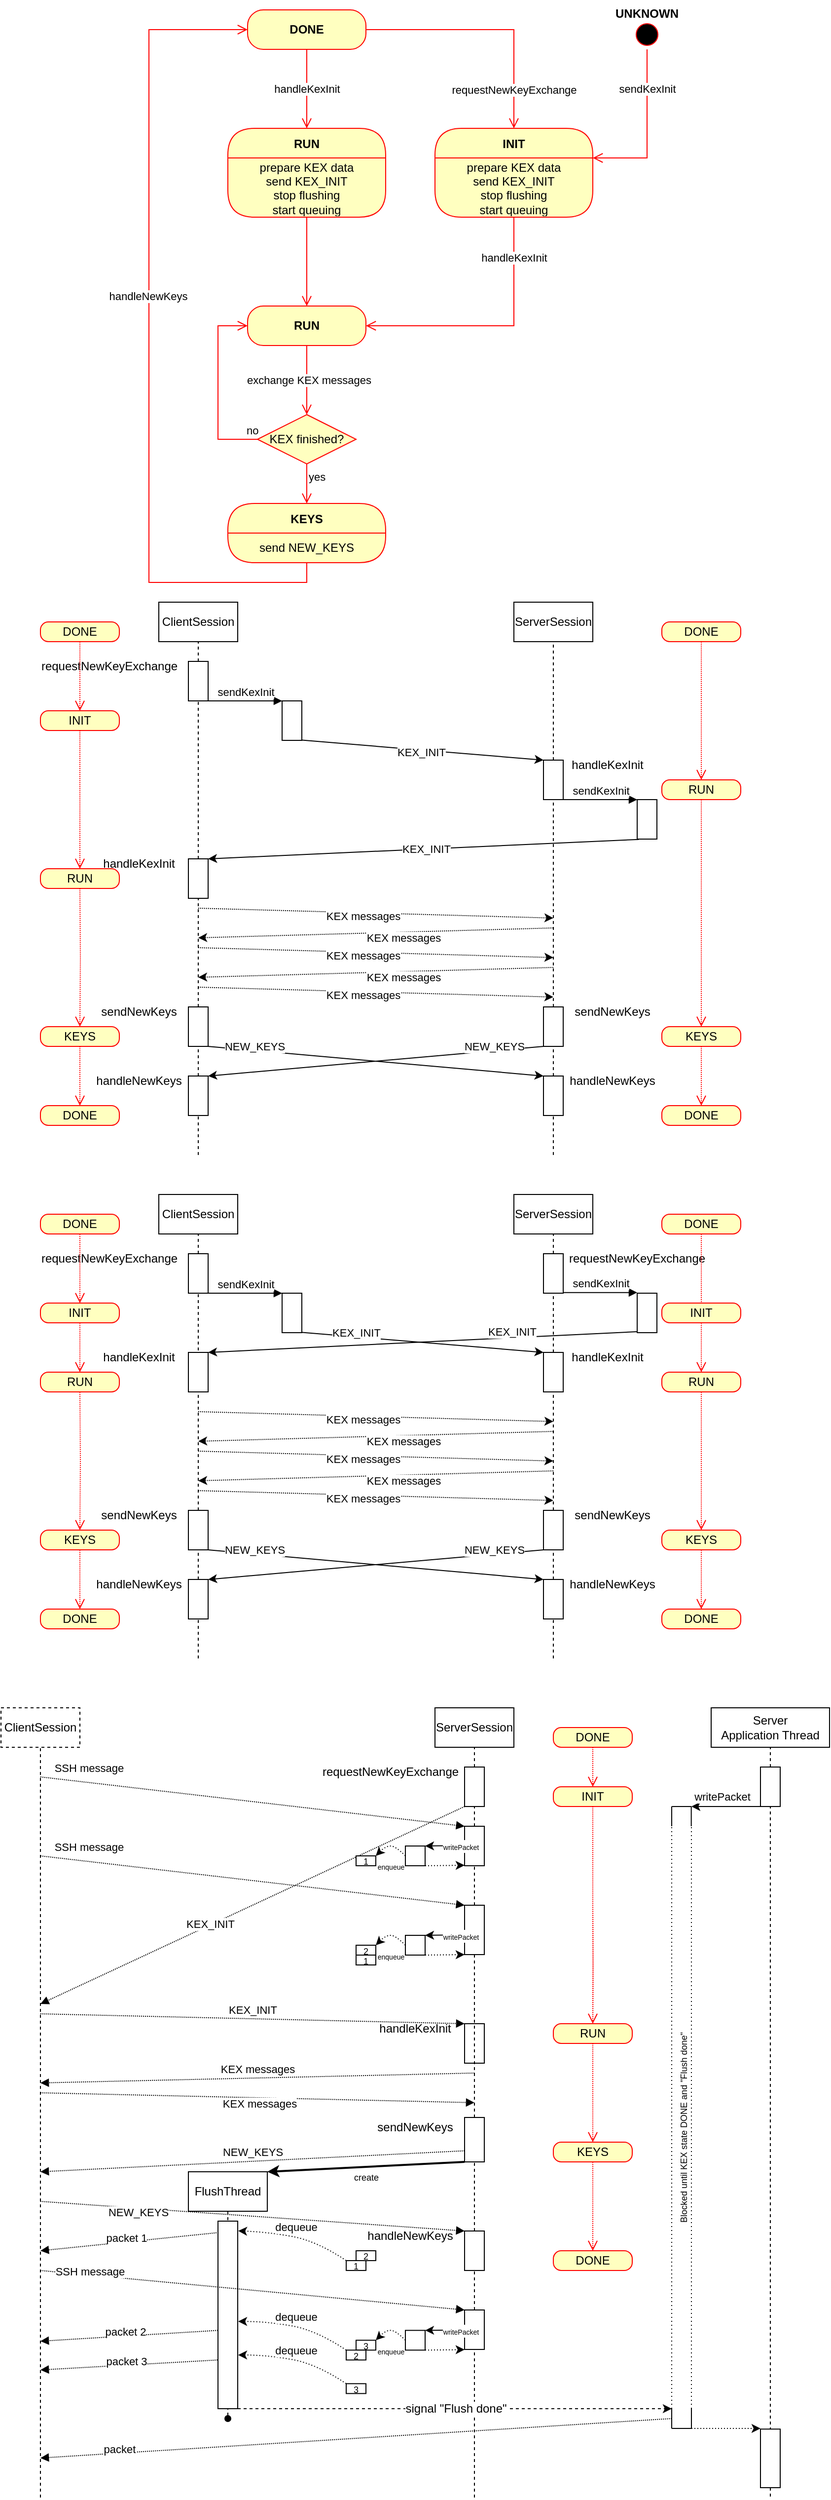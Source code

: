 <mxfile version="17.4.5"><diagram id="MgQ8iZ1HcKcTAxv5I0mx" name="Page-1"><mxGraphModel dx="1335" dy="973" grid="1" gridSize="10" guides="1" tooltips="1" connect="1" arrows="1" fold="1" page="1" pageScale="1" pageWidth="850" pageHeight="1100" math="0" shadow="0"><root><mxCell id="0"/><mxCell id="1" parent="0"/><mxCell id="Z2IcUivewJbPsal0SKzA-1" value="&lt;b&gt;DONE&lt;/b&gt;" style="rounded=1;whiteSpace=wrap;html=1;arcSize=40;fontColor=#000000;fillColor=#ffffc0;strokeColor=#ff0000;" vertex="1" parent="1"><mxGeometry x="250" y="80" width="120" height="40" as="geometry"/></mxCell><mxCell id="Z2IcUivewJbPsal0SKzA-2" value="requestNewKeyExchange" style="edgeStyle=orthogonalEdgeStyle;html=1;verticalAlign=bottom;endArrow=open;endSize=8;strokeColor=#ff0000;rounded=0;entryX=0.5;entryY=0;entryDx=0;entryDy=0;" edge="1" source="Z2IcUivewJbPsal0SKzA-1" parent="1" target="Z2IcUivewJbPsal0SKzA-11"><mxGeometry x="0.76" relative="1" as="geometry"><mxPoint x="310" y="200" as="targetPoint"/><mxPoint as="offset"/></mxGeometry></mxCell><mxCell id="Z2IcUivewJbPsal0SKzA-5" value="&lt;b&gt;RUN&lt;/b&gt;" style="rounded=1;whiteSpace=wrap;html=1;arcSize=40;fontColor=#000000;fillColor=#ffffc0;strokeColor=#ff0000;" vertex="1" parent="1"><mxGeometry x="250" y="380" width="120" height="40" as="geometry"/></mxCell><mxCell id="Z2IcUivewJbPsal0SKzA-6" value="" style="edgeStyle=orthogonalEdgeStyle;html=1;verticalAlign=bottom;endArrow=open;endSize=8;strokeColor=#ff0000;rounded=0;" edge="1" source="Z2IcUivewJbPsal0SKzA-5" parent="1"><mxGeometry relative="1" as="geometry"><mxPoint x="310" y="490" as="targetPoint"/></mxGeometry></mxCell><mxCell id="Z2IcUivewJbPsal0SKzA-27" value="exchange KEX messages" style="edgeLabel;html=1;align=center;verticalAlign=middle;resizable=0;points=[];" vertex="1" connectable="0" parent="Z2IcUivewJbPsal0SKzA-6"><mxGeometry y="1" relative="1" as="geometry"><mxPoint as="offset"/></mxGeometry></mxCell><mxCell id="Z2IcUivewJbPsal0SKzA-11" value="INIT" style="swimlane;fontStyle=1;align=center;verticalAlign=middle;childLayout=stackLayout;horizontal=1;startSize=30;horizontalStack=0;resizeParent=0;resizeLast=1;container=0;fontColor=#000000;collapsible=0;rounded=1;arcSize=30;strokeColor=#ff0000;fillColor=#ffffc0;swimlaneFillColor=#ffffc0;dropTarget=0;" vertex="1" parent="1"><mxGeometry x="440" y="200" width="160" height="90" as="geometry"/></mxCell><mxCell id="Z2IcUivewJbPsal0SKzA-12" value="&lt;div&gt;prepare KEX data&lt;br&gt;&lt;/div&gt;&lt;div&gt;send KEX_INIT&lt;/div&gt;&lt;div&gt;stop flushing&lt;br&gt;&lt;/div&gt;&lt;div&gt;start queuing&lt;br&gt;&lt;/div&gt;" style="text;html=1;strokeColor=none;fillColor=none;align=center;verticalAlign=middle;spacingLeft=4;spacingRight=4;whiteSpace=wrap;overflow=hidden;rotatable=0;fontColor=#000000;" vertex="1" parent="Z2IcUivewJbPsal0SKzA-11"><mxGeometry y="30" width="160" height="60" as="geometry"/></mxCell><mxCell id="Z2IcUivewJbPsal0SKzA-13" value="" style="edgeStyle=orthogonalEdgeStyle;html=1;verticalAlign=bottom;endArrow=open;endSize=8;strokeColor=#ff0000;rounded=0;entryX=1;entryY=0.5;entryDx=0;entryDy=0;" edge="1" source="Z2IcUivewJbPsal0SKzA-11" parent="1" target="Z2IcUivewJbPsal0SKzA-5"><mxGeometry relative="1" as="geometry"><mxPoint x="410" y="400" as="targetPoint"/><Array as="points"><mxPoint x="520" y="400"/></Array></mxGeometry></mxCell><mxCell id="Z2IcUivewJbPsal0SKzA-14" value="handleKexInit" style="edgeLabel;html=1;align=center;verticalAlign=middle;resizable=0;points=[];" vertex="1" connectable="0" parent="Z2IcUivewJbPsal0SKzA-13"><mxGeometry x="-0.4" y="2" relative="1" as="geometry"><mxPoint x="-2" y="-37" as="offset"/></mxGeometry></mxCell><mxCell id="Z2IcUivewJbPsal0SKzA-15" value="" style="edgeStyle=orthogonalEdgeStyle;html=1;verticalAlign=bottom;endArrow=open;endSize=8;strokeColor=#ff0000;rounded=0;exitX=0.5;exitY=1;exitDx=0;exitDy=0;entryX=0.5;entryY=0;entryDx=0;entryDy=0;" edge="1" parent="1" source="Z2IcUivewJbPsal0SKzA-1" target="Z2IcUivewJbPsal0SKzA-18"><mxGeometry relative="1" as="geometry"><mxPoint x="310" y="180" as="targetPoint"/><mxPoint x="470" y="280" as="sourcePoint"/><Array as="points"/></mxGeometry></mxCell><mxCell id="Z2IcUivewJbPsal0SKzA-21" value="handleKexInit" style="edgeLabel;html=1;align=center;verticalAlign=middle;resizable=0;points=[];" vertex="1" connectable="0" parent="Z2IcUivewJbPsal0SKzA-15"><mxGeometry x="0.443" y="2" relative="1" as="geometry"><mxPoint x="-2" y="-18" as="offset"/></mxGeometry></mxCell><mxCell id="Z2IcUivewJbPsal0SKzA-18" value="RUN" style="swimlane;fontStyle=1;align=center;verticalAlign=middle;childLayout=stackLayout;horizontal=1;startSize=30;horizontalStack=0;resizeParent=0;resizeLast=1;container=0;fontColor=#000000;collapsible=0;rounded=1;arcSize=30;strokeColor=#ff0000;fillColor=#ffffc0;swimlaneFillColor=#ffffc0;dropTarget=0;" vertex="1" parent="1"><mxGeometry x="230" y="200" width="160" height="90" as="geometry"/></mxCell><mxCell id="Z2IcUivewJbPsal0SKzA-19" value="&lt;div&gt;prepare KEX data&lt;/div&gt;&lt;div&gt;send KEX_INIT&lt;/div&gt;&lt;div&gt;stop flushing&lt;br&gt;&lt;/div&gt;&lt;div&gt;start queuing&lt;br&gt;&lt;/div&gt;" style="text;html=1;strokeColor=none;fillColor=none;align=center;verticalAlign=middle;spacingLeft=4;spacingRight=4;whiteSpace=wrap;overflow=hidden;rotatable=0;fontColor=#000000;" vertex="1" parent="Z2IcUivewJbPsal0SKzA-18"><mxGeometry y="30" width="160" height="60" as="geometry"/></mxCell><mxCell id="Z2IcUivewJbPsal0SKzA-20" value="" style="edgeStyle=orthogonalEdgeStyle;html=1;verticalAlign=bottom;endArrow=open;endSize=8;strokeColor=#ff0000;rounded=0;entryX=0.5;entryY=0;entryDx=0;entryDy=0;" edge="1" source="Z2IcUivewJbPsal0SKzA-18" parent="1" target="Z2IcUivewJbPsal0SKzA-5"><mxGeometry relative="1" as="geometry"><mxPoint x="310" y="360" as="targetPoint"/><Array as="points"/></mxGeometry></mxCell><mxCell id="Z2IcUivewJbPsal0SKzA-22" value="KEYS" style="swimlane;fontStyle=1;align=center;verticalAlign=middle;childLayout=stackLayout;horizontal=1;startSize=30;horizontalStack=0;resizeParent=0;resizeLast=1;container=0;fontColor=#000000;collapsible=0;rounded=1;arcSize=30;strokeColor=#ff0000;fillColor=#ffffc0;swimlaneFillColor=#ffffc0;dropTarget=0;" vertex="1" parent="1"><mxGeometry x="230" y="580" width="160" height="60" as="geometry"/></mxCell><mxCell id="Z2IcUivewJbPsal0SKzA-23" value="send NEW_KEYS" style="text;html=1;strokeColor=none;fillColor=none;align=center;verticalAlign=middle;spacingLeft=4;spacingRight=4;whiteSpace=wrap;overflow=hidden;rotatable=0;fontColor=#000000;" vertex="1" parent="Z2IcUivewJbPsal0SKzA-22"><mxGeometry y="30" width="160" height="30" as="geometry"/></mxCell><mxCell id="Z2IcUivewJbPsal0SKzA-24" value="" style="edgeStyle=orthogonalEdgeStyle;html=1;verticalAlign=bottom;endArrow=open;endSize=8;strokeColor=#ff0000;rounded=0;entryX=0;entryY=0.5;entryDx=0;entryDy=0;" edge="1" source="Z2IcUivewJbPsal0SKzA-22" parent="1" target="Z2IcUivewJbPsal0SKzA-1"><mxGeometry relative="1" as="geometry"><mxPoint x="310" y="620" as="targetPoint"/><Array as="points"><mxPoint x="310" y="660"/><mxPoint x="150" y="660"/><mxPoint x="150" y="100"/></Array></mxGeometry></mxCell><mxCell id="Z2IcUivewJbPsal0SKzA-26" value="handleNewKeys" style="edgeLabel;html=1;align=center;verticalAlign=middle;resizable=0;points=[];" vertex="1" connectable="0" parent="Z2IcUivewJbPsal0SKzA-24"><mxGeometry x="0.171" y="1" relative="1" as="geometry"><mxPoint y="22" as="offset"/></mxGeometry></mxCell><mxCell id="Z2IcUivewJbPsal0SKzA-28" value="KEX finished?" style="rhombus;whiteSpace=wrap;html=1;fillColor=#ffffc0;strokeColor=#ff0000;" vertex="1" parent="1"><mxGeometry x="260" y="490" width="100" height="50" as="geometry"/></mxCell><mxCell id="Z2IcUivewJbPsal0SKzA-29" value="no" style="edgeStyle=orthogonalEdgeStyle;html=1;align=left;verticalAlign=bottom;endArrow=open;endSize=8;strokeColor=#ff0000;rounded=0;entryX=0;entryY=0.5;entryDx=0;entryDy=0;" edge="1" source="Z2IcUivewJbPsal0SKzA-28" parent="1" target="Z2IcUivewJbPsal0SKzA-5"><mxGeometry x="-0.862" relative="1" as="geometry"><mxPoint x="450" y="510" as="targetPoint"/><Array as="points"><mxPoint x="220" y="515"/><mxPoint x="220" y="400"/></Array><mxPoint as="offset"/></mxGeometry></mxCell><mxCell id="Z2IcUivewJbPsal0SKzA-30" value="yes" style="edgeStyle=orthogonalEdgeStyle;html=1;align=left;verticalAlign=top;endArrow=open;endSize=8;strokeColor=#ff0000;rounded=0;entryX=0.5;entryY=0;entryDx=0;entryDy=0;" edge="1" source="Z2IcUivewJbPsal0SKzA-28" parent="1" target="Z2IcUivewJbPsal0SKzA-22"><mxGeometry x="-1" relative="1" as="geometry"><mxPoint x="310" y="570" as="targetPoint"/></mxGeometry></mxCell><mxCell id="Z2IcUivewJbPsal0SKzA-31" value="" style="ellipse;html=1;shape=startState;fillColor=#000000;strokeColor=#ff0000;" vertex="1" parent="1"><mxGeometry x="640" y="90" width="30" height="30" as="geometry"/></mxCell><mxCell id="Z2IcUivewJbPsal0SKzA-32" value="" style="edgeStyle=orthogonalEdgeStyle;html=1;verticalAlign=bottom;endArrow=open;endSize=8;strokeColor=#ff0000;rounded=0;entryX=1;entryY=0;entryDx=0;entryDy=0;exitX=0.5;exitY=1;exitDx=0;exitDy=0;" edge="1" source="Z2IcUivewJbPsal0SKzA-31" parent="1" target="Z2IcUivewJbPsal0SKzA-12"><mxGeometry relative="1" as="geometry"><mxPoint x="720" y="180" as="targetPoint"/><mxPoint x="655" y="130" as="sourcePoint"/><Array as="points"><mxPoint x="655" y="230"/></Array></mxGeometry></mxCell><mxCell id="Z2IcUivewJbPsal0SKzA-33" value="sendKexInit" style="edgeLabel;html=1;align=center;verticalAlign=middle;resizable=0;points=[];" vertex="1" connectable="0" parent="Z2IcUivewJbPsal0SKzA-32"><mxGeometry x="-0.516" relative="1" as="geometry"><mxPoint as="offset"/></mxGeometry></mxCell><mxCell id="Z2IcUivewJbPsal0SKzA-34" value="UNKNOWN" style="text;align=center;fontStyle=1;verticalAlign=middle;spacingLeft=3;spacingRight=3;strokeColor=none;rotatable=0;points=[[0,0.5],[1,0.5]];portConstraint=eastwest;" vertex="1" parent="1"><mxGeometry x="615" y="70" width="80" height="26" as="geometry"/></mxCell><mxCell id="Z2IcUivewJbPsal0SKzA-43" value="ClientSession" style="rounded=0;whiteSpace=wrap;html=1;" vertex="1" parent="1"><mxGeometry x="160" y="680" width="80" height="40" as="geometry"/></mxCell><mxCell id="Z2IcUivewJbPsal0SKzA-44" value="ServerSession" style="rounded=0;whiteSpace=wrap;html=1;" vertex="1" parent="1"><mxGeometry x="520" y="680" width="80" height="40" as="geometry"/></mxCell><mxCell id="Z2IcUivewJbPsal0SKzA-45" value="" style="endArrow=none;dashed=1;html=1;rounded=0;entryX=0.5;entryY=1;entryDx=0;entryDy=0;startArrow=none;" edge="1" parent="1" source="Z2IcUivewJbPsal0SKzA-70" target="Z2IcUivewJbPsal0SKzA-43"><mxGeometry width="50" height="50" relative="1" as="geometry"><mxPoint x="200" y="1160" as="sourcePoint"/><mxPoint x="230" y="800" as="targetPoint"/></mxGeometry></mxCell><mxCell id="Z2IcUivewJbPsal0SKzA-46" value="" style="endArrow=none;dashed=1;html=1;rounded=0;entryX=0.5;entryY=1;entryDx=0;entryDy=0;startArrow=none;" edge="1" parent="1" source="Z2IcUivewJbPsal0SKzA-49" target="Z2IcUivewJbPsal0SKzA-44"><mxGeometry width="50" height="50" relative="1" as="geometry"><mxPoint x="560" y="1160" as="sourcePoint"/><mxPoint x="370" y="770" as="targetPoint"/></mxGeometry></mxCell><mxCell id="Z2IcUivewJbPsal0SKzA-49" value="" style="rounded=0;whiteSpace=wrap;html=1;" vertex="1" parent="1"><mxGeometry x="550" y="840" width="20" height="40" as="geometry"/></mxCell><mxCell id="Z2IcUivewJbPsal0SKzA-50" value="" style="endArrow=none;dashed=1;html=1;rounded=0;entryX=0.5;entryY=1;entryDx=0;entryDy=0;startArrow=none;" edge="1" parent="1" source="Z2IcUivewJbPsal0SKzA-81" target="Z2IcUivewJbPsal0SKzA-49"><mxGeometry width="50" height="50" relative="1" as="geometry"><mxPoint x="560" y="1160" as="sourcePoint"/><mxPoint x="560" y="760" as="targetPoint"/></mxGeometry></mxCell><mxCell id="Z2IcUivewJbPsal0SKzA-47" value="" style="endArrow=classic;html=1;rounded=0;entryX=0;entryY=0;entryDx=0;entryDy=0;exitX=0.95;exitY=0.992;exitDx=0;exitDy=0;exitPerimeter=0;" edge="1" parent="1" source="Z2IcUivewJbPsal0SKzA-74" target="Z2IcUivewJbPsal0SKzA-49"><mxGeometry width="50" height="50" relative="1" as="geometry"><mxPoint x="310" y="820" as="sourcePoint"/><mxPoint x="390" y="820" as="targetPoint"/></mxGeometry></mxCell><mxCell id="Z2IcUivewJbPsal0SKzA-48" value="KEX_INIT" style="edgeLabel;html=1;align=center;verticalAlign=middle;resizable=0;points=[];" vertex="1" connectable="0" parent="Z2IcUivewJbPsal0SKzA-47"><mxGeometry x="-0.221" y="1" relative="1" as="geometry"><mxPoint x="26" y="5" as="offset"/></mxGeometry></mxCell><mxCell id="Z2IcUivewJbPsal0SKzA-51" value="handleKexInit" style="text;html=1;strokeColor=none;fillColor=none;align=center;verticalAlign=middle;whiteSpace=wrap;rounded=0;" vertex="1" parent="1"><mxGeometry x="585" y="830" width="60" height="30" as="geometry"/></mxCell><mxCell id="Z2IcUivewJbPsal0SKzA-52" value="" style="endArrow=classic;html=1;rounded=0;exitX=0.083;exitY=1.008;exitDx=0;exitDy=0;exitPerimeter=0;entryX=1;entryY=0;entryDx=0;entryDy=0;" edge="1" parent="1" source="Z2IcUivewJbPsal0SKzA-55" target="Z2IcUivewJbPsal0SKzA-76"><mxGeometry width="50" height="50" relative="1" as="geometry"><mxPoint x="460" y="930" as="sourcePoint"/><mxPoint x="250" y="930" as="targetPoint"/></mxGeometry></mxCell><mxCell id="Z2IcUivewJbPsal0SKzA-53" value="KEX_INIT" style="edgeLabel;html=1;align=center;verticalAlign=middle;resizable=0;points=[];" vertex="1" connectable="0" parent="Z2IcUivewJbPsal0SKzA-52"><mxGeometry x="-0.011" relative="1" as="geometry"><mxPoint as="offset"/></mxGeometry></mxCell><mxCell id="Z2IcUivewJbPsal0SKzA-54" style="edgeStyle=orthogonalEdgeStyle;rounded=0;orthogonalLoop=1;jettySize=auto;html=1;exitX=0.5;exitY=1;exitDx=0;exitDy=0;" edge="1" parent="1" source="Z2IcUivewJbPsal0SKzA-49" target="Z2IcUivewJbPsal0SKzA-49"><mxGeometry relative="1" as="geometry"/></mxCell><mxCell id="Z2IcUivewJbPsal0SKzA-55" value="" style="html=1;points=[];perimeter=orthogonalPerimeter;" vertex="1" parent="1"><mxGeometry x="645" y="880" width="20" height="40" as="geometry"/></mxCell><mxCell id="Z2IcUivewJbPsal0SKzA-56" value="sendKexInit" style="html=1;verticalAlign=bottom;endArrow=block;entryX=0;entryY=0;rounded=0;exitX=1;exitY=1;exitDx=0;exitDy=0;" edge="1" target="Z2IcUivewJbPsal0SKzA-55" parent="1" source="Z2IcUivewJbPsal0SKzA-49"><mxGeometry relative="1" as="geometry"><mxPoint x="575" y="890" as="sourcePoint"/><Array as="points"/></mxGeometry></mxCell><mxCell id="Z2IcUivewJbPsal0SKzA-58" value="" style="endArrow=classic;html=1;rounded=0;dashed=1;dashPattern=1 1;" edge="1" parent="1"><mxGeometry width="50" height="50" relative="1" as="geometry"><mxPoint x="200" y="990" as="sourcePoint"/><mxPoint x="560" y="1000" as="targetPoint"/></mxGeometry></mxCell><mxCell id="Z2IcUivewJbPsal0SKzA-59" value="KEX messages" style="edgeLabel;html=1;align=center;verticalAlign=middle;resizable=0;points=[];" vertex="1" connectable="0" parent="Z2IcUivewJbPsal0SKzA-58"><mxGeometry x="-0.221" y="1" relative="1" as="geometry"><mxPoint x="26" y="5" as="offset"/></mxGeometry></mxCell><mxCell id="Z2IcUivewJbPsal0SKzA-60" value="" style="endArrow=classic;html=1;rounded=0;dashed=1;dashPattern=1 1;" edge="1" parent="1"><mxGeometry width="50" height="50" relative="1" as="geometry"><mxPoint x="560" y="1010" as="sourcePoint"/><mxPoint x="200" y="1020" as="targetPoint"/></mxGeometry></mxCell><mxCell id="Z2IcUivewJbPsal0SKzA-61" value="KEX messages" style="edgeLabel;html=1;align=center;verticalAlign=middle;resizable=0;points=[];" vertex="1" connectable="0" parent="Z2IcUivewJbPsal0SKzA-60"><mxGeometry x="-0.221" y="1" relative="1" as="geometry"><mxPoint x="-12" y="5" as="offset"/></mxGeometry></mxCell><mxCell id="Z2IcUivewJbPsal0SKzA-62" value="" style="endArrow=classic;html=1;rounded=0;dashed=1;dashPattern=1 1;" edge="1" parent="1"><mxGeometry width="50" height="50" relative="1" as="geometry"><mxPoint x="200" y="1030" as="sourcePoint"/><mxPoint x="560" y="1040" as="targetPoint"/></mxGeometry></mxCell><mxCell id="Z2IcUivewJbPsal0SKzA-63" value="KEX messages" style="edgeLabel;html=1;align=center;verticalAlign=middle;resizable=0;points=[];" vertex="1" connectable="0" parent="Z2IcUivewJbPsal0SKzA-62"><mxGeometry x="-0.221" y="1" relative="1" as="geometry"><mxPoint x="26" y="5" as="offset"/></mxGeometry></mxCell><mxCell id="Z2IcUivewJbPsal0SKzA-64" value="" style="endArrow=classic;html=1;rounded=0;dashed=1;dashPattern=1 1;" edge="1" parent="1"><mxGeometry width="50" height="50" relative="1" as="geometry"><mxPoint x="560" y="1050" as="sourcePoint"/><mxPoint x="200" y="1060" as="targetPoint"/></mxGeometry></mxCell><mxCell id="Z2IcUivewJbPsal0SKzA-65" value="KEX messages" style="edgeLabel;html=1;align=center;verticalAlign=middle;resizable=0;points=[];" vertex="1" connectable="0" parent="Z2IcUivewJbPsal0SKzA-64"><mxGeometry x="-0.221" y="1" relative="1" as="geometry"><mxPoint x="-12" y="5" as="offset"/></mxGeometry></mxCell><mxCell id="Z2IcUivewJbPsal0SKzA-68" value="" style="rounded=0;whiteSpace=wrap;html=1;" vertex="1" parent="1"><mxGeometry x="190" y="1160" width="20" height="40" as="geometry"/></mxCell><mxCell id="Z2IcUivewJbPsal0SKzA-69" value="" style="endArrow=none;dashed=1;html=1;rounded=0;entryX=0.5;entryY=1;entryDx=0;entryDy=0;" edge="1" parent="1" target="Z2IcUivewJbPsal0SKzA-68"><mxGeometry width="50" height="50" relative="1" as="geometry"><mxPoint x="200" y="1240" as="sourcePoint"/><mxPoint x="200" y="810" as="targetPoint"/></mxGeometry></mxCell><mxCell id="Z2IcUivewJbPsal0SKzA-70" value="" style="rounded=0;whiteSpace=wrap;html=1;" vertex="1" parent="1"><mxGeometry x="190" y="740" width="20" height="40" as="geometry"/></mxCell><mxCell id="Z2IcUivewJbPsal0SKzA-71" value="" style="endArrow=none;dashed=1;html=1;rounded=0;entryX=0.5;entryY=1;entryDx=0;entryDy=0;startArrow=none;" edge="1" parent="1" source="Z2IcUivewJbPsal0SKzA-83" target="Z2IcUivewJbPsal0SKzA-70"><mxGeometry width="50" height="50" relative="1" as="geometry"><mxPoint x="200" y="1060" as="sourcePoint"/><mxPoint x="200" y="720" as="targetPoint"/></mxGeometry></mxCell><mxCell id="Z2IcUivewJbPsal0SKzA-72" value="requestNewKeyExchange" style="text;html=1;strokeColor=none;fillColor=none;align=center;verticalAlign=middle;whiteSpace=wrap;rounded=0;" vertex="1" parent="1"><mxGeometry x="80" y="730" width="60" height="30" as="geometry"/></mxCell><mxCell id="Z2IcUivewJbPsal0SKzA-74" value="" style="html=1;points=[];perimeter=orthogonalPerimeter;" vertex="1" parent="1"><mxGeometry x="285" y="780" width="20" height="40" as="geometry"/></mxCell><mxCell id="Z2IcUivewJbPsal0SKzA-75" value="sendKexInit" style="html=1;verticalAlign=bottom;endArrow=block;entryX=0;entryY=0;rounded=0;exitX=1;exitY=1;exitDx=0;exitDy=0;" edge="1" parent="1" target="Z2IcUivewJbPsal0SKzA-74"><mxGeometry relative="1" as="geometry"><mxPoint x="210" y="780" as="sourcePoint"/><Array as="points"/></mxGeometry></mxCell><mxCell id="Z2IcUivewJbPsal0SKzA-76" value="" style="rounded=0;whiteSpace=wrap;html=1;" vertex="1" parent="1"><mxGeometry x="190" y="940" width="20" height="40" as="geometry"/></mxCell><mxCell id="Z2IcUivewJbPsal0SKzA-77" value="handleKexInit" style="text;html=1;strokeColor=none;fillColor=none;align=center;verticalAlign=middle;whiteSpace=wrap;rounded=0;" vertex="1" parent="1"><mxGeometry x="110" y="930" width="60" height="30" as="geometry"/></mxCell><mxCell id="Z2IcUivewJbPsal0SKzA-78" value="sendNewKeys" style="text;html=1;strokeColor=none;fillColor=none;align=center;verticalAlign=middle;whiteSpace=wrap;rounded=0;" vertex="1" parent="1"><mxGeometry x="110" y="1080" width="60" height="30" as="geometry"/></mxCell><mxCell id="Z2IcUivewJbPsal0SKzA-79" value="" style="endArrow=classic;html=1;rounded=0;dashed=1;dashPattern=1 1;" edge="1" parent="1"><mxGeometry width="50" height="50" relative="1" as="geometry"><mxPoint x="200" y="1070" as="sourcePoint"/><mxPoint x="560" y="1080" as="targetPoint"/></mxGeometry></mxCell><mxCell id="Z2IcUivewJbPsal0SKzA-80" value="KEX messages" style="edgeLabel;html=1;align=center;verticalAlign=middle;resizable=0;points=[];" vertex="1" connectable="0" parent="Z2IcUivewJbPsal0SKzA-79"><mxGeometry x="-0.221" y="1" relative="1" as="geometry"><mxPoint x="26" y="5" as="offset"/></mxGeometry></mxCell><mxCell id="Z2IcUivewJbPsal0SKzA-81" value="" style="rounded=0;whiteSpace=wrap;html=1;" vertex="1" parent="1"><mxGeometry x="550" y="1090" width="20" height="40" as="geometry"/></mxCell><mxCell id="Z2IcUivewJbPsal0SKzA-82" value="" style="endArrow=none;dashed=1;html=1;rounded=0;entryX=0.5;entryY=1;entryDx=0;entryDy=0;startArrow=none;" edge="1" parent="1" source="Z2IcUivewJbPsal0SKzA-91" target="Z2IcUivewJbPsal0SKzA-81"><mxGeometry width="50" height="50" relative="1" as="geometry"><mxPoint x="560" y="1240" as="sourcePoint"/><mxPoint x="560" y="880" as="targetPoint"/></mxGeometry></mxCell><mxCell id="Z2IcUivewJbPsal0SKzA-83" value="" style="rounded=0;whiteSpace=wrap;html=1;" vertex="1" parent="1"><mxGeometry x="190" y="1090" width="20" height="40" as="geometry"/></mxCell><mxCell id="Z2IcUivewJbPsal0SKzA-84" value="" style="endArrow=none;dashed=1;html=1;rounded=0;entryX=0.5;entryY=1;entryDx=0;entryDy=0;startArrow=none;" edge="1" parent="1" source="Z2IcUivewJbPsal0SKzA-68" target="Z2IcUivewJbPsal0SKzA-83"><mxGeometry width="50" height="50" relative="1" as="geometry"><mxPoint x="200" y="1170" as="sourcePoint"/><mxPoint x="200" y="780" as="targetPoint"/></mxGeometry></mxCell><mxCell id="Z2IcUivewJbPsal0SKzA-85" value="" style="endArrow=classic;html=1;rounded=0;exitX=1;exitY=1;exitDx=0;exitDy=0;entryX=0;entryY=0;entryDx=0;entryDy=0;" edge="1" parent="1" source="Z2IcUivewJbPsal0SKzA-83" target="Z2IcUivewJbPsal0SKzA-91"><mxGeometry width="50" height="50" relative="1" as="geometry"><mxPoint x="560" y="1140" as="sourcePoint"/><mxPoint x="560" y="1160" as="targetPoint"/></mxGeometry></mxCell><mxCell id="Z2IcUivewJbPsal0SKzA-86" value="NEW_KEYS" style="edgeLabel;html=1;align=center;verticalAlign=middle;resizable=0;points=[];" vertex="1" connectable="0" parent="Z2IcUivewJbPsal0SKzA-85"><mxGeometry x="-0.221" y="1" relative="1" as="geometry"><mxPoint x="-86" y="-11" as="offset"/></mxGeometry></mxCell><mxCell id="Z2IcUivewJbPsal0SKzA-87" value="" style="endArrow=classic;html=1;rounded=0;exitX=0;exitY=1;exitDx=0;exitDy=0;entryX=1;entryY=0;entryDx=0;entryDy=0;" edge="1" parent="1" source="Z2IcUivewJbPsal0SKzA-81" target="Z2IcUivewJbPsal0SKzA-68"><mxGeometry width="50" height="50" relative="1" as="geometry"><mxPoint x="220" y="1140" as="sourcePoint"/><mxPoint x="570" y="1170" as="targetPoint"/></mxGeometry></mxCell><mxCell id="Z2IcUivewJbPsal0SKzA-88" value="NEW_KEYS" style="edgeLabel;html=1;align=center;verticalAlign=middle;resizable=0;points=[];" vertex="1" connectable="0" parent="Z2IcUivewJbPsal0SKzA-87"><mxGeometry x="-0.221" y="1" relative="1" as="geometry"><mxPoint x="82" y="-13" as="offset"/></mxGeometry></mxCell><mxCell id="Z2IcUivewJbPsal0SKzA-89" value="sendNewKeys" style="text;html=1;strokeColor=none;fillColor=none;align=center;verticalAlign=middle;whiteSpace=wrap;rounded=0;" vertex="1" parent="1"><mxGeometry x="590" y="1080" width="60" height="30" as="geometry"/></mxCell><mxCell id="Z2IcUivewJbPsal0SKzA-90" value="handleNewKeys" style="text;html=1;strokeColor=none;fillColor=none;align=center;verticalAlign=middle;whiteSpace=wrap;rounded=0;" vertex="1" parent="1"><mxGeometry x="110" y="1150" width="60" height="30" as="geometry"/></mxCell><mxCell id="Z2IcUivewJbPsal0SKzA-91" value="" style="rounded=0;whiteSpace=wrap;html=1;" vertex="1" parent="1"><mxGeometry x="550" y="1160" width="20" height="40" as="geometry"/></mxCell><mxCell id="Z2IcUivewJbPsal0SKzA-92" value="" style="endArrow=none;dashed=1;html=1;rounded=0;entryX=0.5;entryY=1;entryDx=0;entryDy=0;" edge="1" parent="1" target="Z2IcUivewJbPsal0SKzA-91"><mxGeometry width="50" height="50" relative="1" as="geometry"><mxPoint x="560" y="1240" as="sourcePoint"/><mxPoint x="560" y="1130" as="targetPoint"/></mxGeometry></mxCell><mxCell id="Z2IcUivewJbPsal0SKzA-93" value="handleNewKeys" style="text;html=1;strokeColor=none;fillColor=none;align=center;verticalAlign=middle;whiteSpace=wrap;rounded=0;" vertex="1" parent="1"><mxGeometry x="590" y="1150" width="60" height="30" as="geometry"/></mxCell><mxCell id="Z2IcUivewJbPsal0SKzA-94" value="DONE" style="rounded=1;whiteSpace=wrap;html=1;arcSize=40;fontColor=#000000;fillColor=#ffffc0;strokeColor=#ff0000;" vertex="1" parent="1"><mxGeometry x="40" y="700" width="80" height="20" as="geometry"/></mxCell><mxCell id="Z2IcUivewJbPsal0SKzA-95" value="" style="edgeStyle=orthogonalEdgeStyle;html=1;verticalAlign=bottom;endArrow=open;endSize=8;strokeColor=#ff0000;rounded=0;dashed=1;dashPattern=1 1;entryX=0.5;entryY=0;entryDx=0;entryDy=0;" edge="1" source="Z2IcUivewJbPsal0SKzA-94" parent="1" target="Z2IcUivewJbPsal0SKzA-96"><mxGeometry relative="1" as="geometry"><mxPoint x="70" y="790" as="targetPoint"/></mxGeometry></mxCell><mxCell id="Z2IcUivewJbPsal0SKzA-96" value="INIT" style="rounded=1;whiteSpace=wrap;html=1;arcSize=40;fontColor=#000000;fillColor=#ffffc0;strokeColor=#ff0000;" vertex="1" parent="1"><mxGeometry x="40" y="790" width="80" height="20" as="geometry"/></mxCell><mxCell id="Z2IcUivewJbPsal0SKzA-97" value="RUN" style="rounded=1;whiteSpace=wrap;html=1;arcSize=40;fontColor=#000000;fillColor=#ffffc0;strokeColor=#ff0000;" vertex="1" parent="1"><mxGeometry x="40" y="950" width="80" height="20" as="geometry"/></mxCell><mxCell id="Z2IcUivewJbPsal0SKzA-98" value="KEYS" style="rounded=1;whiteSpace=wrap;html=1;arcSize=40;fontColor=#000000;fillColor=#ffffc0;strokeColor=#ff0000;" vertex="1" parent="1"><mxGeometry x="40" y="1110" width="80" height="20" as="geometry"/></mxCell><mxCell id="Z2IcUivewJbPsal0SKzA-99" value="DONE" style="rounded=1;whiteSpace=wrap;html=1;arcSize=40;fontColor=#000000;fillColor=#ffffc0;strokeColor=#ff0000;" vertex="1" parent="1"><mxGeometry x="40" y="1190" width="80" height="20" as="geometry"/></mxCell><mxCell id="Z2IcUivewJbPsal0SKzA-100" value="" style="edgeStyle=orthogonalEdgeStyle;html=1;verticalAlign=bottom;endArrow=open;endSize=8;strokeColor=#ff0000;rounded=0;dashed=1;dashPattern=1 1;entryX=0.5;entryY=0;entryDx=0;entryDy=0;exitX=0.5;exitY=1;exitDx=0;exitDy=0;" edge="1" parent="1" source="Z2IcUivewJbPsal0SKzA-96" target="Z2IcUivewJbPsal0SKzA-97"><mxGeometry relative="1" as="geometry"><mxPoint x="90" y="800" as="targetPoint"/><mxPoint x="90" y="730" as="sourcePoint"/></mxGeometry></mxCell><mxCell id="Z2IcUivewJbPsal0SKzA-101" value="" style="edgeStyle=orthogonalEdgeStyle;html=1;verticalAlign=bottom;endArrow=open;endSize=8;strokeColor=#ff0000;rounded=0;dashed=1;dashPattern=1 1;entryX=0.5;entryY=0;entryDx=0;entryDy=0;" edge="1" parent="1" target="Z2IcUivewJbPsal0SKzA-98"><mxGeometry relative="1" as="geometry"><mxPoint x="90" y="960" as="targetPoint"/><mxPoint x="80" y="970" as="sourcePoint"/></mxGeometry></mxCell><mxCell id="Z2IcUivewJbPsal0SKzA-102" value="" style="edgeStyle=orthogonalEdgeStyle;html=1;verticalAlign=bottom;endArrow=open;endSize=8;strokeColor=#ff0000;rounded=0;dashed=1;dashPattern=1 1;entryX=0.5;entryY=0;entryDx=0;entryDy=0;exitX=0.5;exitY=1;exitDx=0;exitDy=0;" edge="1" parent="1" source="Z2IcUivewJbPsal0SKzA-98" target="Z2IcUivewJbPsal0SKzA-99"><mxGeometry relative="1" as="geometry"><mxPoint x="90" y="1120" as="targetPoint"/><mxPoint x="100" y="1140" as="sourcePoint"/></mxGeometry></mxCell><mxCell id="Z2IcUivewJbPsal0SKzA-104" value="DONE" style="rounded=1;whiteSpace=wrap;html=1;arcSize=40;fontColor=#000000;fillColor=#ffffc0;strokeColor=#ff0000;" vertex="1" parent="1"><mxGeometry x="670" y="700" width="80" height="20" as="geometry"/></mxCell><mxCell id="Z2IcUivewJbPsal0SKzA-105" value="" style="edgeStyle=orthogonalEdgeStyle;html=1;verticalAlign=bottom;endArrow=open;endSize=8;strokeColor=#ff0000;rounded=0;dashed=1;dashPattern=1 1;entryX=0.5;entryY=0;entryDx=0;entryDy=0;" edge="1" parent="1" source="Z2IcUivewJbPsal0SKzA-104" target="Z2IcUivewJbPsal0SKzA-107"><mxGeometry relative="1" as="geometry"><mxPoint x="710" y="790" as="targetPoint"/></mxGeometry></mxCell><mxCell id="Z2IcUivewJbPsal0SKzA-107" value="RUN" style="rounded=1;whiteSpace=wrap;html=1;arcSize=40;fontColor=#000000;fillColor=#ffffc0;strokeColor=#ff0000;" vertex="1" parent="1"><mxGeometry x="670" y="860" width="80" height="20" as="geometry"/></mxCell><mxCell id="Z2IcUivewJbPsal0SKzA-108" value="KEYS" style="rounded=1;whiteSpace=wrap;html=1;arcSize=40;fontColor=#000000;fillColor=#ffffc0;strokeColor=#ff0000;" vertex="1" parent="1"><mxGeometry x="670" y="1110" width="80" height="20" as="geometry"/></mxCell><mxCell id="Z2IcUivewJbPsal0SKzA-109" value="DONE" style="rounded=1;whiteSpace=wrap;html=1;arcSize=40;fontColor=#000000;fillColor=#ffffc0;strokeColor=#ff0000;" vertex="1" parent="1"><mxGeometry x="670" y="1190" width="80" height="20" as="geometry"/></mxCell><mxCell id="Z2IcUivewJbPsal0SKzA-111" value="" style="edgeStyle=orthogonalEdgeStyle;html=1;verticalAlign=bottom;endArrow=open;endSize=8;strokeColor=#ff0000;rounded=0;dashed=1;dashPattern=1 1;entryX=0.5;entryY=0;entryDx=0;entryDy=0;exitX=0.5;exitY=1;exitDx=0;exitDy=0;" edge="1" parent="1" target="Z2IcUivewJbPsal0SKzA-108" source="Z2IcUivewJbPsal0SKzA-107"><mxGeometry relative="1" as="geometry"><mxPoint x="720" y="960" as="targetPoint"/><mxPoint x="710" y="970" as="sourcePoint"/></mxGeometry></mxCell><mxCell id="Z2IcUivewJbPsal0SKzA-112" value="" style="edgeStyle=orthogonalEdgeStyle;html=1;verticalAlign=bottom;endArrow=open;endSize=8;strokeColor=#ff0000;rounded=0;dashed=1;dashPattern=1 1;entryX=0.5;entryY=0;entryDx=0;entryDy=0;exitX=0.5;exitY=1;exitDx=0;exitDy=0;" edge="1" parent="1" source="Z2IcUivewJbPsal0SKzA-108" target="Z2IcUivewJbPsal0SKzA-109"><mxGeometry relative="1" as="geometry"><mxPoint x="720" y="1120" as="targetPoint"/><mxPoint x="730" y="1140" as="sourcePoint"/></mxGeometry></mxCell><mxCell id="Z2IcUivewJbPsal0SKzA-113" value="ClientSession" style="rounded=0;whiteSpace=wrap;html=1;" vertex="1" parent="1"><mxGeometry x="160" y="1280" width="80" height="40" as="geometry"/></mxCell><mxCell id="Z2IcUivewJbPsal0SKzA-114" value="ServerSession" style="rounded=0;whiteSpace=wrap;html=1;" vertex="1" parent="1"><mxGeometry x="520" y="1280" width="80" height="40" as="geometry"/></mxCell><mxCell id="Z2IcUivewJbPsal0SKzA-115" value="" style="endArrow=none;dashed=1;html=1;rounded=0;entryX=0.5;entryY=1;entryDx=0;entryDy=0;startArrow=none;" edge="1" parent="1" source="Z2IcUivewJbPsal0SKzA-137" target="Z2IcUivewJbPsal0SKzA-113"><mxGeometry width="50" height="50" relative="1" as="geometry"><mxPoint x="200" y="1760" as="sourcePoint"/><mxPoint x="230" y="1400" as="targetPoint"/></mxGeometry></mxCell><mxCell id="Z2IcUivewJbPsal0SKzA-116" value="" style="endArrow=none;dashed=1;html=1;rounded=0;entryX=0.5;entryY=1;entryDx=0;entryDy=0;startArrow=none;" edge="1" parent="1" source="Z2IcUivewJbPsal0SKzA-176" target="Z2IcUivewJbPsal0SKzA-114"><mxGeometry width="50" height="50" relative="1" as="geometry"><mxPoint x="560" y="1760" as="sourcePoint"/><mxPoint x="370" y="1370" as="targetPoint"/></mxGeometry></mxCell><mxCell id="Z2IcUivewJbPsal0SKzA-117" value="" style="rounded=0;whiteSpace=wrap;html=1;" vertex="1" parent="1"><mxGeometry x="550" y="1440" width="20" height="40" as="geometry"/></mxCell><mxCell id="Z2IcUivewJbPsal0SKzA-118" value="" style="endArrow=none;dashed=1;html=1;rounded=0;entryX=0.5;entryY=1;entryDx=0;entryDy=0;startArrow=none;" edge="1" parent="1" source="Z2IcUivewJbPsal0SKzA-147" target="Z2IcUivewJbPsal0SKzA-117"><mxGeometry width="50" height="50" relative="1" as="geometry"><mxPoint x="560" y="1760" as="sourcePoint"/><mxPoint x="560" y="1360" as="targetPoint"/></mxGeometry></mxCell><mxCell id="Z2IcUivewJbPsal0SKzA-119" value="" style="endArrow=classic;html=1;rounded=0;entryX=0;entryY=0;entryDx=0;entryDy=0;exitX=0.95;exitY=0.992;exitDx=0;exitDy=0;exitPerimeter=0;" edge="1" parent="1" source="Z2IcUivewJbPsal0SKzA-140" target="Z2IcUivewJbPsal0SKzA-117"><mxGeometry width="50" height="50" relative="1" as="geometry"><mxPoint x="310" y="1420" as="sourcePoint"/><mxPoint x="390" y="1420" as="targetPoint"/></mxGeometry></mxCell><mxCell id="Z2IcUivewJbPsal0SKzA-120" value="KEX_INIT" style="edgeLabel;html=1;align=center;verticalAlign=middle;resizable=0;points=[];" vertex="1" connectable="0" parent="Z2IcUivewJbPsal0SKzA-119"><mxGeometry x="-0.221" y="1" relative="1" as="geometry"><mxPoint x="-40" y="-7" as="offset"/></mxGeometry></mxCell><mxCell id="Z2IcUivewJbPsal0SKzA-121" value="handleKexInit" style="text;html=1;strokeColor=none;fillColor=none;align=center;verticalAlign=middle;whiteSpace=wrap;rounded=0;" vertex="1" parent="1"><mxGeometry x="585" y="1430" width="60" height="30" as="geometry"/></mxCell><mxCell id="Z2IcUivewJbPsal0SKzA-122" value="" style="endArrow=classic;html=1;rounded=0;entryX=1;entryY=0;entryDx=0;entryDy=0;exitX=-0.017;exitY=0.975;exitDx=0;exitDy=0;exitPerimeter=0;" edge="1" parent="1" source="Z2IcUivewJbPsal0SKzA-179" target="Z2IcUivewJbPsal0SKzA-142"><mxGeometry width="50" height="50" relative="1" as="geometry"><mxPoint x="630" y="1420" as="sourcePoint"/><mxPoint x="250" y="1530" as="targetPoint"/></mxGeometry></mxCell><mxCell id="Z2IcUivewJbPsal0SKzA-123" value="KEX_INIT" style="edgeLabel;html=1;align=center;verticalAlign=middle;resizable=0;points=[];" vertex="1" connectable="0" parent="Z2IcUivewJbPsal0SKzA-122"><mxGeometry x="-0.011" relative="1" as="geometry"><mxPoint x="88" y="-11" as="offset"/></mxGeometry></mxCell><mxCell id="Z2IcUivewJbPsal0SKzA-124" style="edgeStyle=orthogonalEdgeStyle;rounded=0;orthogonalLoop=1;jettySize=auto;html=1;exitX=0.5;exitY=1;exitDx=0;exitDy=0;" edge="1" parent="1" source="Z2IcUivewJbPsal0SKzA-117" target="Z2IcUivewJbPsal0SKzA-117"><mxGeometry relative="1" as="geometry"/></mxCell><mxCell id="Z2IcUivewJbPsal0SKzA-127" value="" style="endArrow=classic;html=1;rounded=0;dashed=1;dashPattern=1 1;" edge="1" parent="1"><mxGeometry width="50" height="50" relative="1" as="geometry"><mxPoint x="200" y="1500" as="sourcePoint"/><mxPoint x="560" y="1510" as="targetPoint"/></mxGeometry></mxCell><mxCell id="Z2IcUivewJbPsal0SKzA-128" value="KEX messages" style="edgeLabel;html=1;align=center;verticalAlign=middle;resizable=0;points=[];" vertex="1" connectable="0" parent="Z2IcUivewJbPsal0SKzA-127"><mxGeometry x="-0.221" y="1" relative="1" as="geometry"><mxPoint x="26" y="5" as="offset"/></mxGeometry></mxCell><mxCell id="Z2IcUivewJbPsal0SKzA-129" value="" style="endArrow=classic;html=1;rounded=0;dashed=1;dashPattern=1 1;" edge="1" parent="1"><mxGeometry width="50" height="50" relative="1" as="geometry"><mxPoint x="560" y="1520" as="sourcePoint"/><mxPoint x="200" y="1530" as="targetPoint"/></mxGeometry></mxCell><mxCell id="Z2IcUivewJbPsal0SKzA-130" value="KEX messages" style="edgeLabel;html=1;align=center;verticalAlign=middle;resizable=0;points=[];" vertex="1" connectable="0" parent="Z2IcUivewJbPsal0SKzA-129"><mxGeometry x="-0.221" y="1" relative="1" as="geometry"><mxPoint x="-12" y="5" as="offset"/></mxGeometry></mxCell><mxCell id="Z2IcUivewJbPsal0SKzA-131" value="" style="endArrow=classic;html=1;rounded=0;dashed=1;dashPattern=1 1;" edge="1" parent="1"><mxGeometry width="50" height="50" relative="1" as="geometry"><mxPoint x="200" y="1540" as="sourcePoint"/><mxPoint x="560" y="1550" as="targetPoint"/></mxGeometry></mxCell><mxCell id="Z2IcUivewJbPsal0SKzA-132" value="KEX messages" style="edgeLabel;html=1;align=center;verticalAlign=middle;resizable=0;points=[];" vertex="1" connectable="0" parent="Z2IcUivewJbPsal0SKzA-131"><mxGeometry x="-0.221" y="1" relative="1" as="geometry"><mxPoint x="26" y="5" as="offset"/></mxGeometry></mxCell><mxCell id="Z2IcUivewJbPsal0SKzA-133" value="" style="endArrow=classic;html=1;rounded=0;dashed=1;dashPattern=1 1;" edge="1" parent="1"><mxGeometry width="50" height="50" relative="1" as="geometry"><mxPoint x="560" y="1560" as="sourcePoint"/><mxPoint x="200" y="1570" as="targetPoint"/></mxGeometry></mxCell><mxCell id="Z2IcUivewJbPsal0SKzA-134" value="KEX messages" style="edgeLabel;html=1;align=center;verticalAlign=middle;resizable=0;points=[];" vertex="1" connectable="0" parent="Z2IcUivewJbPsal0SKzA-133"><mxGeometry x="-0.221" y="1" relative="1" as="geometry"><mxPoint x="-12" y="5" as="offset"/></mxGeometry></mxCell><mxCell id="Z2IcUivewJbPsal0SKzA-135" value="" style="rounded=0;whiteSpace=wrap;html=1;" vertex="1" parent="1"><mxGeometry x="190" y="1670" width="20" height="40" as="geometry"/></mxCell><mxCell id="Z2IcUivewJbPsal0SKzA-136" value="" style="endArrow=none;dashed=1;html=1;rounded=0;entryX=0.5;entryY=1;entryDx=0;entryDy=0;" edge="1" parent="1" target="Z2IcUivewJbPsal0SKzA-135"><mxGeometry width="50" height="50" relative="1" as="geometry"><mxPoint x="200" y="1750" as="sourcePoint"/><mxPoint x="200" y="1320" as="targetPoint"/></mxGeometry></mxCell><mxCell id="Z2IcUivewJbPsal0SKzA-137" value="" style="rounded=0;whiteSpace=wrap;html=1;" vertex="1" parent="1"><mxGeometry x="190" y="1340" width="20" height="40" as="geometry"/></mxCell><mxCell id="Z2IcUivewJbPsal0SKzA-138" value="" style="endArrow=none;dashed=1;html=1;rounded=0;entryX=0.5;entryY=1;entryDx=0;entryDy=0;startArrow=none;" edge="1" parent="1" source="Z2IcUivewJbPsal0SKzA-149" target="Z2IcUivewJbPsal0SKzA-137"><mxGeometry width="50" height="50" relative="1" as="geometry"><mxPoint x="200" y="1660" as="sourcePoint"/><mxPoint x="200" y="1320" as="targetPoint"/></mxGeometry></mxCell><mxCell id="Z2IcUivewJbPsal0SKzA-139" value="requestNewKeyExchange" style="text;html=1;strokeColor=none;fillColor=none;align=center;verticalAlign=middle;whiteSpace=wrap;rounded=0;" vertex="1" parent="1"><mxGeometry x="80" y="1330" width="60" height="30" as="geometry"/></mxCell><mxCell id="Z2IcUivewJbPsal0SKzA-140" value="" style="html=1;points=[];perimeter=orthogonalPerimeter;" vertex="1" parent="1"><mxGeometry x="285" y="1380" width="20" height="40" as="geometry"/></mxCell><mxCell id="Z2IcUivewJbPsal0SKzA-141" value="sendKexInit" style="html=1;verticalAlign=bottom;endArrow=block;entryX=0;entryY=0;rounded=0;exitX=1;exitY=1;exitDx=0;exitDy=0;" edge="1" parent="1" target="Z2IcUivewJbPsal0SKzA-140"><mxGeometry relative="1" as="geometry"><mxPoint x="210" y="1380" as="sourcePoint"/><Array as="points"/></mxGeometry></mxCell><mxCell id="Z2IcUivewJbPsal0SKzA-142" value="" style="rounded=0;whiteSpace=wrap;html=1;" vertex="1" parent="1"><mxGeometry x="190" y="1440" width="20" height="40" as="geometry"/></mxCell><mxCell id="Z2IcUivewJbPsal0SKzA-143" value="handleKexInit" style="text;html=1;strokeColor=none;fillColor=none;align=center;verticalAlign=middle;whiteSpace=wrap;rounded=0;" vertex="1" parent="1"><mxGeometry x="110" y="1430" width="60" height="30" as="geometry"/></mxCell><mxCell id="Z2IcUivewJbPsal0SKzA-144" value="sendNewKeys" style="text;html=1;strokeColor=none;fillColor=none;align=center;verticalAlign=middle;whiteSpace=wrap;rounded=0;" vertex="1" parent="1"><mxGeometry x="110" y="1590" width="60" height="30" as="geometry"/></mxCell><mxCell id="Z2IcUivewJbPsal0SKzA-145" value="" style="endArrow=classic;html=1;rounded=0;dashed=1;dashPattern=1 1;" edge="1" parent="1"><mxGeometry width="50" height="50" relative="1" as="geometry"><mxPoint x="200" y="1580" as="sourcePoint"/><mxPoint x="560" y="1590" as="targetPoint"/></mxGeometry></mxCell><mxCell id="Z2IcUivewJbPsal0SKzA-146" value="KEX messages" style="edgeLabel;html=1;align=center;verticalAlign=middle;resizable=0;points=[];" vertex="1" connectable="0" parent="Z2IcUivewJbPsal0SKzA-145"><mxGeometry x="-0.221" y="1" relative="1" as="geometry"><mxPoint x="26" y="5" as="offset"/></mxGeometry></mxCell><mxCell id="Z2IcUivewJbPsal0SKzA-147" value="" style="rounded=0;whiteSpace=wrap;html=1;" vertex="1" parent="1"><mxGeometry x="550" y="1600" width="20" height="40" as="geometry"/></mxCell><mxCell id="Z2IcUivewJbPsal0SKzA-148" value="" style="endArrow=none;dashed=1;html=1;rounded=0;entryX=0.5;entryY=1;entryDx=0;entryDy=0;startArrow=none;" edge="1" parent="1" source="Z2IcUivewJbPsal0SKzA-157" target="Z2IcUivewJbPsal0SKzA-147"><mxGeometry width="50" height="50" relative="1" as="geometry"><mxPoint x="560" y="1750" as="sourcePoint"/><mxPoint x="560" y="1390" as="targetPoint"/></mxGeometry></mxCell><mxCell id="Z2IcUivewJbPsal0SKzA-149" value="" style="rounded=0;whiteSpace=wrap;html=1;" vertex="1" parent="1"><mxGeometry x="190" y="1600" width="20" height="40" as="geometry"/></mxCell><mxCell id="Z2IcUivewJbPsal0SKzA-150" value="" style="endArrow=none;dashed=1;html=1;rounded=0;entryX=0.5;entryY=1;entryDx=0;entryDy=0;startArrow=none;" edge="1" parent="1" source="Z2IcUivewJbPsal0SKzA-135" target="Z2IcUivewJbPsal0SKzA-149"><mxGeometry width="50" height="50" relative="1" as="geometry"><mxPoint x="200" y="1680" as="sourcePoint"/><mxPoint x="200" y="1290" as="targetPoint"/></mxGeometry></mxCell><mxCell id="Z2IcUivewJbPsal0SKzA-151" value="" style="endArrow=classic;html=1;rounded=0;exitX=1;exitY=1;exitDx=0;exitDy=0;entryX=0;entryY=0;entryDx=0;entryDy=0;" edge="1" parent="1" source="Z2IcUivewJbPsal0SKzA-149" target="Z2IcUivewJbPsal0SKzA-157"><mxGeometry width="50" height="50" relative="1" as="geometry"><mxPoint x="560" y="1650" as="sourcePoint"/><mxPoint x="560" y="1670" as="targetPoint"/></mxGeometry></mxCell><mxCell id="Z2IcUivewJbPsal0SKzA-152" value="NEW_KEYS" style="edgeLabel;html=1;align=center;verticalAlign=middle;resizable=0;points=[];" vertex="1" connectable="0" parent="Z2IcUivewJbPsal0SKzA-151"><mxGeometry x="-0.221" y="1" relative="1" as="geometry"><mxPoint x="-86" y="-11" as="offset"/></mxGeometry></mxCell><mxCell id="Z2IcUivewJbPsal0SKzA-153" value="" style="endArrow=classic;html=1;rounded=0;exitX=0;exitY=1;exitDx=0;exitDy=0;entryX=1;entryY=0;entryDx=0;entryDy=0;" edge="1" parent="1" source="Z2IcUivewJbPsal0SKzA-147" target="Z2IcUivewJbPsal0SKzA-135"><mxGeometry width="50" height="50" relative="1" as="geometry"><mxPoint x="220" y="1650" as="sourcePoint"/><mxPoint x="570" y="1680" as="targetPoint"/></mxGeometry></mxCell><mxCell id="Z2IcUivewJbPsal0SKzA-154" value="NEW_KEYS" style="edgeLabel;html=1;align=center;verticalAlign=middle;resizable=0;points=[];" vertex="1" connectable="0" parent="Z2IcUivewJbPsal0SKzA-153"><mxGeometry x="-0.221" y="1" relative="1" as="geometry"><mxPoint x="82" y="-13" as="offset"/></mxGeometry></mxCell><mxCell id="Z2IcUivewJbPsal0SKzA-155" value="sendNewKeys" style="text;html=1;strokeColor=none;fillColor=none;align=center;verticalAlign=middle;whiteSpace=wrap;rounded=0;" vertex="1" parent="1"><mxGeometry x="590" y="1590" width="60" height="30" as="geometry"/></mxCell><mxCell id="Z2IcUivewJbPsal0SKzA-156" value="handleNewKeys" style="text;html=1;strokeColor=none;fillColor=none;align=center;verticalAlign=middle;whiteSpace=wrap;rounded=0;" vertex="1" parent="1"><mxGeometry x="110" y="1660" width="60" height="30" as="geometry"/></mxCell><mxCell id="Z2IcUivewJbPsal0SKzA-157" value="" style="rounded=0;whiteSpace=wrap;html=1;" vertex="1" parent="1"><mxGeometry x="550" y="1670" width="20" height="40" as="geometry"/></mxCell><mxCell id="Z2IcUivewJbPsal0SKzA-158" value="" style="endArrow=none;dashed=1;html=1;rounded=0;entryX=0.5;entryY=1;entryDx=0;entryDy=0;" edge="1" parent="1" target="Z2IcUivewJbPsal0SKzA-157"><mxGeometry width="50" height="50" relative="1" as="geometry"><mxPoint x="560" y="1750" as="sourcePoint"/><mxPoint x="560" y="1640" as="targetPoint"/></mxGeometry></mxCell><mxCell id="Z2IcUivewJbPsal0SKzA-159" value="handleNewKeys" style="text;html=1;strokeColor=none;fillColor=none;align=center;verticalAlign=middle;whiteSpace=wrap;rounded=0;" vertex="1" parent="1"><mxGeometry x="590" y="1660" width="60" height="30" as="geometry"/></mxCell><mxCell id="Z2IcUivewJbPsal0SKzA-160" value="DONE" style="rounded=1;whiteSpace=wrap;html=1;arcSize=40;fontColor=#000000;fillColor=#ffffc0;strokeColor=#ff0000;" vertex="1" parent="1"><mxGeometry x="40" y="1300" width="80" height="20" as="geometry"/></mxCell><mxCell id="Z2IcUivewJbPsal0SKzA-161" value="" style="edgeStyle=orthogonalEdgeStyle;html=1;verticalAlign=bottom;endArrow=open;endSize=8;strokeColor=#ff0000;rounded=0;dashed=1;dashPattern=1 1;entryX=0.5;entryY=0;entryDx=0;entryDy=0;" edge="1" parent="1" source="Z2IcUivewJbPsal0SKzA-160" target="Z2IcUivewJbPsal0SKzA-162"><mxGeometry relative="1" as="geometry"><mxPoint x="70" y="1390" as="targetPoint"/></mxGeometry></mxCell><mxCell id="Z2IcUivewJbPsal0SKzA-162" value="INIT" style="rounded=1;whiteSpace=wrap;html=1;arcSize=40;fontColor=#000000;fillColor=#ffffc0;strokeColor=#ff0000;" vertex="1" parent="1"><mxGeometry x="40" y="1390" width="80" height="20" as="geometry"/></mxCell><mxCell id="Z2IcUivewJbPsal0SKzA-163" value="RUN" style="rounded=1;whiteSpace=wrap;html=1;arcSize=40;fontColor=#000000;fillColor=#ffffc0;strokeColor=#ff0000;" vertex="1" parent="1"><mxGeometry x="40" y="1460" width="80" height="20" as="geometry"/></mxCell><mxCell id="Z2IcUivewJbPsal0SKzA-164" value="KEYS" style="rounded=1;whiteSpace=wrap;html=1;arcSize=40;fontColor=#000000;fillColor=#ffffc0;strokeColor=#ff0000;" vertex="1" parent="1"><mxGeometry x="40" y="1620" width="80" height="20" as="geometry"/></mxCell><mxCell id="Z2IcUivewJbPsal0SKzA-165" value="DONE" style="rounded=1;whiteSpace=wrap;html=1;arcSize=40;fontColor=#000000;fillColor=#ffffc0;strokeColor=#ff0000;" vertex="1" parent="1"><mxGeometry x="40" y="1700" width="80" height="20" as="geometry"/></mxCell><mxCell id="Z2IcUivewJbPsal0SKzA-166" value="" style="edgeStyle=orthogonalEdgeStyle;html=1;verticalAlign=bottom;endArrow=open;endSize=8;strokeColor=#ff0000;rounded=0;dashed=1;dashPattern=1 1;entryX=0.5;entryY=0;entryDx=0;entryDy=0;exitX=0.5;exitY=1;exitDx=0;exitDy=0;" edge="1" parent="1" source="Z2IcUivewJbPsal0SKzA-162" target="Z2IcUivewJbPsal0SKzA-163"><mxGeometry relative="1" as="geometry"><mxPoint x="90" y="1400" as="targetPoint"/><mxPoint x="90" y="1330" as="sourcePoint"/></mxGeometry></mxCell><mxCell id="Z2IcUivewJbPsal0SKzA-167" value="" style="edgeStyle=orthogonalEdgeStyle;html=1;verticalAlign=bottom;endArrow=open;endSize=8;strokeColor=#ff0000;rounded=0;dashed=1;dashPattern=1 1;entryX=0.5;entryY=0;entryDx=0;entryDy=0;" edge="1" parent="1" target="Z2IcUivewJbPsal0SKzA-164"><mxGeometry relative="1" as="geometry"><mxPoint x="90" y="1470" as="targetPoint"/><mxPoint x="80" y="1480" as="sourcePoint"/></mxGeometry></mxCell><mxCell id="Z2IcUivewJbPsal0SKzA-168" value="" style="edgeStyle=orthogonalEdgeStyle;html=1;verticalAlign=bottom;endArrow=open;endSize=8;strokeColor=#ff0000;rounded=0;dashed=1;dashPattern=1 1;entryX=0.5;entryY=0;entryDx=0;entryDy=0;exitX=0.5;exitY=1;exitDx=0;exitDy=0;" edge="1" parent="1" source="Z2IcUivewJbPsal0SKzA-164" target="Z2IcUivewJbPsal0SKzA-165"><mxGeometry relative="1" as="geometry"><mxPoint x="90" y="1630" as="targetPoint"/><mxPoint x="100" y="1650" as="sourcePoint"/></mxGeometry></mxCell><mxCell id="Z2IcUivewJbPsal0SKzA-169" value="DONE" style="rounded=1;whiteSpace=wrap;html=1;arcSize=40;fontColor=#000000;fillColor=#ffffc0;strokeColor=#ff0000;" vertex="1" parent="1"><mxGeometry x="670" y="1300" width="80" height="20" as="geometry"/></mxCell><mxCell id="Z2IcUivewJbPsal0SKzA-170" value="" style="edgeStyle=orthogonalEdgeStyle;html=1;verticalAlign=bottom;endArrow=open;endSize=8;strokeColor=#ff0000;rounded=0;dashed=1;dashPattern=1 1;entryX=0.5;entryY=0;entryDx=0;entryDy=0;startArrow=none;" edge="1" parent="1" source="Z2IcUivewJbPsal0SKzA-181" target="Z2IcUivewJbPsal0SKzA-171"><mxGeometry relative="1" as="geometry"><mxPoint x="710" y="1390" as="targetPoint"/></mxGeometry></mxCell><mxCell id="Z2IcUivewJbPsal0SKzA-171" value="RUN" style="rounded=1;whiteSpace=wrap;html=1;arcSize=40;fontColor=#000000;fillColor=#ffffc0;strokeColor=#ff0000;" vertex="1" parent="1"><mxGeometry x="670" y="1460" width="80" height="20" as="geometry"/></mxCell><mxCell id="Z2IcUivewJbPsal0SKzA-172" value="KEYS" style="rounded=1;whiteSpace=wrap;html=1;arcSize=40;fontColor=#000000;fillColor=#ffffc0;strokeColor=#ff0000;" vertex="1" parent="1"><mxGeometry x="670" y="1620" width="80" height="20" as="geometry"/></mxCell><mxCell id="Z2IcUivewJbPsal0SKzA-173" value="DONE" style="rounded=1;whiteSpace=wrap;html=1;arcSize=40;fontColor=#000000;fillColor=#ffffc0;strokeColor=#ff0000;" vertex="1" parent="1"><mxGeometry x="670" y="1700" width="80" height="20" as="geometry"/></mxCell><mxCell id="Z2IcUivewJbPsal0SKzA-174" value="" style="edgeStyle=orthogonalEdgeStyle;html=1;verticalAlign=bottom;endArrow=open;endSize=8;strokeColor=#ff0000;rounded=0;dashed=1;dashPattern=1 1;entryX=0.5;entryY=0;entryDx=0;entryDy=0;exitX=0.5;exitY=1;exitDx=0;exitDy=0;" edge="1" parent="1" source="Z2IcUivewJbPsal0SKzA-171" target="Z2IcUivewJbPsal0SKzA-172"><mxGeometry relative="1" as="geometry"><mxPoint x="720" y="1560" as="targetPoint"/><mxPoint x="710" y="1570" as="sourcePoint"/></mxGeometry></mxCell><mxCell id="Z2IcUivewJbPsal0SKzA-175" value="" style="edgeStyle=orthogonalEdgeStyle;html=1;verticalAlign=bottom;endArrow=open;endSize=8;strokeColor=#ff0000;rounded=0;dashed=1;dashPattern=1 1;entryX=0.5;entryY=0;entryDx=0;entryDy=0;exitX=0.5;exitY=1;exitDx=0;exitDy=0;" edge="1" parent="1" source="Z2IcUivewJbPsal0SKzA-172" target="Z2IcUivewJbPsal0SKzA-173"><mxGeometry relative="1" as="geometry"><mxPoint x="720" y="1630" as="targetPoint"/><mxPoint x="730" y="1650" as="sourcePoint"/></mxGeometry></mxCell><mxCell id="Z2IcUivewJbPsal0SKzA-176" value="" style="rounded=0;whiteSpace=wrap;html=1;" vertex="1" parent="1"><mxGeometry x="550" y="1340" width="20" height="40" as="geometry"/></mxCell><mxCell id="Z2IcUivewJbPsal0SKzA-177" value="" style="endArrow=none;dashed=1;html=1;rounded=0;entryX=0.5;entryY=1;entryDx=0;entryDy=0;startArrow=none;" edge="1" parent="1" source="Z2IcUivewJbPsal0SKzA-117" target="Z2IcUivewJbPsal0SKzA-176"><mxGeometry width="50" height="50" relative="1" as="geometry"><mxPoint x="560" y="1440" as="sourcePoint"/><mxPoint x="560" y="1320" as="targetPoint"/></mxGeometry></mxCell><mxCell id="Z2IcUivewJbPsal0SKzA-178" value="requestNewKeyExchange" style="text;html=1;strokeColor=none;fillColor=none;align=center;verticalAlign=middle;whiteSpace=wrap;rounded=0;" vertex="1" parent="1"><mxGeometry x="615" y="1330" width="60" height="30" as="geometry"/></mxCell><mxCell id="Z2IcUivewJbPsal0SKzA-179" value="" style="html=1;points=[];perimeter=orthogonalPerimeter;" vertex="1" parent="1"><mxGeometry x="645" y="1380" width="20" height="40" as="geometry"/></mxCell><mxCell id="Z2IcUivewJbPsal0SKzA-180" value="sendKexInit" style="html=1;verticalAlign=bottom;endArrow=block;entryX=0;entryY=0;rounded=0;exitX=1;exitY=1;exitDx=0;exitDy=0;" edge="1" parent="1"><mxGeometry relative="1" as="geometry"><mxPoint x="570" y="1379.33" as="sourcePoint"/><Array as="points"/><mxPoint x="645" y="1379.33" as="targetPoint"/></mxGeometry></mxCell><mxCell id="Z2IcUivewJbPsal0SKzA-181" value="INIT" style="rounded=1;whiteSpace=wrap;html=1;arcSize=40;fontColor=#000000;fillColor=#ffffc0;strokeColor=#ff0000;" vertex="1" parent="1"><mxGeometry x="670" y="1390" width="80" height="20" as="geometry"/></mxCell><mxCell id="Z2IcUivewJbPsal0SKzA-182" value="" style="edgeStyle=orthogonalEdgeStyle;html=1;verticalAlign=bottom;endArrow=none;endSize=8;strokeColor=#ff0000;rounded=0;dashed=1;dashPattern=1 1;entryX=0.5;entryY=0;entryDx=0;entryDy=0;" edge="1" parent="1" source="Z2IcUivewJbPsal0SKzA-169" target="Z2IcUivewJbPsal0SKzA-181"><mxGeometry relative="1" as="geometry"><mxPoint x="710" y="1460" as="targetPoint"/><mxPoint x="710" y="1320" as="sourcePoint"/></mxGeometry></mxCell><mxCell id="Z2IcUivewJbPsal0SKzA-183" value="ServerSession" style="rounded=0;whiteSpace=wrap;html=1;" vertex="1" parent="1"><mxGeometry x="440" y="1800" width="80" height="40" as="geometry"/></mxCell><mxCell id="Z2IcUivewJbPsal0SKzA-184" value="" style="endArrow=none;dashed=1;html=1;rounded=0;entryX=0.5;entryY=1;entryDx=0;entryDy=0;startArrow=none;" edge="1" parent="1" source="Z2IcUivewJbPsal0SKzA-187" target="Z2IcUivewJbPsal0SKzA-183"><mxGeometry width="50" height="50" relative="1" as="geometry"><mxPoint x="480" y="2280" as="sourcePoint"/><mxPoint x="510" y="1920" as="targetPoint"/></mxGeometry></mxCell><mxCell id="Z2IcUivewJbPsal0SKzA-185" value="" style="rounded=0;whiteSpace=wrap;html=1;" vertex="1" parent="1"><mxGeometry x="470" y="2330" width="20" height="40" as="geometry"/></mxCell><mxCell id="Z2IcUivewJbPsal0SKzA-186" value="" style="endArrow=none;dashed=1;html=1;rounded=0;entryX=0.5;entryY=1;entryDx=0;entryDy=0;startArrow=none;" edge="1" parent="1" target="Z2IcUivewJbPsal0SKzA-185" source="Z2IcUivewJbPsal0SKzA-329"><mxGeometry width="50" height="50" relative="1" as="geometry"><mxPoint x="480" y="2660" as="sourcePoint"/><mxPoint x="480" y="1970" as="targetPoint"/></mxGeometry></mxCell><mxCell id="Z2IcUivewJbPsal0SKzA-187" value="" style="rounded=0;whiteSpace=wrap;html=1;" vertex="1" parent="1"><mxGeometry x="470" y="1860" width="20" height="40" as="geometry"/></mxCell><mxCell id="Z2IcUivewJbPsal0SKzA-188" value="" style="endArrow=none;dashed=1;html=1;rounded=0;entryX=0.5;entryY=1;entryDx=0;entryDy=0;startArrow=none;" edge="1" parent="1" source="Z2IcUivewJbPsal0SKzA-345" target="Z2IcUivewJbPsal0SKzA-187"><mxGeometry width="50" height="50" relative="1" as="geometry"><mxPoint x="480" y="2180" as="sourcePoint"/><mxPoint x="480" y="1840" as="targetPoint"/></mxGeometry></mxCell><mxCell id="Z2IcUivewJbPsal0SKzA-189" value="requestNewKeyExchange" style="text;html=1;strokeColor=none;fillColor=none;align=center;verticalAlign=middle;whiteSpace=wrap;rounded=0;" vertex="1" parent="1"><mxGeometry x="365" y="1850" width="60" height="30" as="geometry"/></mxCell><mxCell id="Z2IcUivewJbPsal0SKzA-191" value="KEX_INIT" style="html=1;verticalAlign=bottom;endArrow=block;rounded=0;dashed=1;dashPattern=1 1;exitX=0;exitY=1;exitDx=0;exitDy=0;" edge="1" parent="1" source="Z2IcUivewJbPsal0SKzA-187"><mxGeometry x="0.214" y="8" relative="1" as="geometry"><mxPoint x="190" y="1900" as="sourcePoint"/><Array as="points"/><mxPoint x="40" y="2100" as="targetPoint"/><mxPoint y="-1" as="offset"/></mxGeometry></mxCell><mxCell id="Z2IcUivewJbPsal0SKzA-192" value="" style="rounded=0;whiteSpace=wrap;html=1;" vertex="1" parent="1"><mxGeometry x="470" y="2120" width="20" height="40" as="geometry"/></mxCell><mxCell id="Z2IcUivewJbPsal0SKzA-193" value="handleKexInit" style="text;html=1;strokeColor=none;fillColor=none;align=center;verticalAlign=middle;whiteSpace=wrap;rounded=0;" vertex="1" parent="1"><mxGeometry x="390" y="2110" width="60" height="30" as="geometry"/></mxCell><mxCell id="Z2IcUivewJbPsal0SKzA-194" value="sendNewKeys" style="text;html=1;strokeColor=none;fillColor=none;align=center;verticalAlign=middle;whiteSpace=wrap;rounded=0;" vertex="1" parent="1"><mxGeometry x="390" y="2210" width="60" height="30" as="geometry"/></mxCell><mxCell id="Z2IcUivewJbPsal0SKzA-195" value="" style="rounded=0;whiteSpace=wrap;html=1;" vertex="1" parent="1"><mxGeometry x="470" y="2215" width="20" height="45" as="geometry"/></mxCell><mxCell id="Z2IcUivewJbPsal0SKzA-196" value="" style="endArrow=none;dashed=1;html=1;rounded=0;entryX=0.5;entryY=1;entryDx=0;entryDy=0;startArrow=none;" edge="1" parent="1" source="Z2IcUivewJbPsal0SKzA-185" target="Z2IcUivewJbPsal0SKzA-195"><mxGeometry width="50" height="50" relative="1" as="geometry"><mxPoint x="480" y="2310" as="sourcePoint"/><mxPoint x="480" y="1920" as="targetPoint"/></mxGeometry></mxCell><mxCell id="Z2IcUivewJbPsal0SKzA-198" value="handleNewKeys" style="text;html=1;strokeColor=none;fillColor=none;align=center;verticalAlign=middle;whiteSpace=wrap;rounded=0;" vertex="1" parent="1"><mxGeometry x="385" y="2320" width="60" height="30" as="geometry"/></mxCell><mxCell id="Z2IcUivewJbPsal0SKzA-199" value="DONE" style="rounded=1;whiteSpace=wrap;html=1;arcSize=40;fontColor=#000000;fillColor=#ffffc0;strokeColor=#ff0000;" vertex="1" parent="1"><mxGeometry x="560" y="1820" width="80" height="20" as="geometry"/></mxCell><mxCell id="Z2IcUivewJbPsal0SKzA-200" value="" style="edgeStyle=orthogonalEdgeStyle;html=1;verticalAlign=bottom;endArrow=open;endSize=8;strokeColor=#ff0000;rounded=0;dashed=1;dashPattern=1 1;entryX=0.5;entryY=0;entryDx=0;entryDy=0;" edge="1" parent="1" source="Z2IcUivewJbPsal0SKzA-199" target="Z2IcUivewJbPsal0SKzA-201"><mxGeometry relative="1" as="geometry"><mxPoint x="590" y="1910" as="targetPoint"/></mxGeometry></mxCell><mxCell id="Z2IcUivewJbPsal0SKzA-201" value="INIT" style="rounded=1;whiteSpace=wrap;html=1;arcSize=40;fontColor=#000000;fillColor=#ffffc0;strokeColor=#ff0000;" vertex="1" parent="1"><mxGeometry x="560" y="1880" width="80" height="20" as="geometry"/></mxCell><mxCell id="Z2IcUivewJbPsal0SKzA-203" value="KEYS" style="rounded=1;whiteSpace=wrap;html=1;arcSize=40;fontColor=#000000;fillColor=#ffffc0;strokeColor=#ff0000;" vertex="1" parent="1"><mxGeometry x="560" y="2240" width="80" height="20" as="geometry"/></mxCell><mxCell id="Z2IcUivewJbPsal0SKzA-204" value="DONE" style="rounded=1;whiteSpace=wrap;html=1;arcSize=40;fontColor=#000000;fillColor=#ffffc0;strokeColor=#ff0000;" vertex="1" parent="1"><mxGeometry x="560" y="2350" width="80" height="20" as="geometry"/></mxCell><mxCell id="Z2IcUivewJbPsal0SKzA-205" value="" style="edgeStyle=orthogonalEdgeStyle;html=1;verticalAlign=bottom;endArrow=open;endSize=8;strokeColor=#ff0000;rounded=0;dashed=1;dashPattern=1 1;entryX=0.5;entryY=0;entryDx=0;entryDy=0;exitX=0.5;exitY=1;exitDx=0;exitDy=0;" edge="1" parent="1" source="Z2IcUivewJbPsal0SKzA-201" target="Z2IcUivewJbPsal0SKzA-202"><mxGeometry relative="1" as="geometry"><mxPoint x="610" y="1920" as="targetPoint"/><mxPoint x="610" y="1850" as="sourcePoint"/></mxGeometry></mxCell><mxCell id="Z2IcUivewJbPsal0SKzA-206" value="" style="edgeStyle=orthogonalEdgeStyle;html=1;verticalAlign=bottom;endArrow=open;endSize=8;strokeColor=#ff0000;rounded=0;dashed=1;dashPattern=1 1;entryX=0.5;entryY=0;entryDx=0;entryDy=0;startArrow=none;" edge="1" parent="1" target="Z2IcUivewJbPsal0SKzA-203" source="Z2IcUivewJbPsal0SKzA-202"><mxGeometry relative="1" as="geometry"><mxPoint x="610" y="1990" as="targetPoint"/><mxPoint x="600" y="2000" as="sourcePoint"/></mxGeometry></mxCell><mxCell id="Z2IcUivewJbPsal0SKzA-207" value="" style="edgeStyle=orthogonalEdgeStyle;html=1;verticalAlign=bottom;endArrow=open;endSize=8;strokeColor=#ff0000;rounded=0;dashed=1;dashPattern=1 1;entryX=0.5;entryY=0;entryDx=0;entryDy=0;exitX=0.5;exitY=1;exitDx=0;exitDy=0;" edge="1" parent="1" source="Z2IcUivewJbPsal0SKzA-203" target="Z2IcUivewJbPsal0SKzA-204"><mxGeometry relative="1" as="geometry"><mxPoint x="610" y="2100" as="targetPoint"/><mxPoint x="620" y="2120" as="sourcePoint"/></mxGeometry></mxCell><mxCell id="Z2IcUivewJbPsal0SKzA-209" value="&lt;div&gt;Server&lt;/div&gt;&lt;div&gt;Application Thread&lt;br&gt;&lt;/div&gt;" style="rounded=0;whiteSpace=wrap;html=1;" vertex="1" parent="1"><mxGeometry x="720" y="1800" width="120" height="40" as="geometry"/></mxCell><mxCell id="Z2IcUivewJbPsal0SKzA-210" value="" style="endArrow=none;dashed=1;html=1;rounded=0;entryX=0.5;entryY=1;entryDx=0;entryDy=0;startArrow=none;" edge="1" parent="1" target="Z2IcUivewJbPsal0SKzA-209"><mxGeometry width="50" height="50" relative="1" as="geometry"><mxPoint x="780" y="2550" as="sourcePoint"/><mxPoint x="720" y="1880" as="targetPoint"/></mxGeometry></mxCell><mxCell id="Z2IcUivewJbPsal0SKzA-211" value="KEX_INIT" style="html=1;verticalAlign=bottom;endArrow=block;rounded=0;entryX=0;entryY=0;entryDx=0;entryDy=0;dashed=1;dashPattern=1 1;" edge="1" parent="1" target="Z2IcUivewJbPsal0SKzA-192"><mxGeometry relative="1" as="geometry"><mxPoint x="40" y="2110" as="sourcePoint"/><Array as="points"/><mxPoint x="50" y="2080" as="targetPoint"/></mxGeometry></mxCell><mxCell id="Z2IcUivewJbPsal0SKzA-212" value="NEW_KEYS" style="html=1;verticalAlign=bottom;endArrow=block;rounded=0;dashed=1;dashPattern=1 1;exitX=0;exitY=0.75;exitDx=0;exitDy=0;" edge="1" parent="1" source="Z2IcUivewJbPsal0SKzA-195"><mxGeometry relative="1" as="geometry"><mxPoint x="190" y="2270" as="sourcePoint"/><Array as="points"/><mxPoint x="40" y="2270" as="targetPoint"/></mxGeometry></mxCell><mxCell id="Z2IcUivewJbPsal0SKzA-213" value="NEW_KEYS" style="html=1;verticalAlign=bottom;endArrow=block;rounded=0;entryX=0;entryY=0;entryDx=0;entryDy=0;dashed=1;dashPattern=1 1;startArrow=none;" edge="1" parent="1" target="Z2IcUivewJbPsal0SKzA-185"><mxGeometry x="-0.536" y="-13" relative="1" as="geometry"><mxPoint x="40" y="2300" as="sourcePoint"/><Array as="points"/><mxPoint x="190" y="2290" as="targetPoint"/><mxPoint as="offset"/></mxGeometry></mxCell><mxCell id="Z2IcUivewJbPsal0SKzA-214" value="" style="rounded=0;whiteSpace=wrap;html=1;" vertex="1" parent="1"><mxGeometry x="770" y="1860" width="20" height="40" as="geometry"/></mxCell><mxCell id="Z2IcUivewJbPsal0SKzA-215" value="KEX messages" style="html=1;verticalAlign=bottom;endArrow=block;rounded=0;dashed=1;dashPattern=1 1;" edge="1" parent="1"><mxGeometry relative="1" as="geometry"><mxPoint x="480" y="2170" as="sourcePoint"/><Array as="points"/><mxPoint x="40" y="2180" as="targetPoint"/></mxGeometry></mxCell><mxCell id="Z2IcUivewJbPsal0SKzA-216" value="KEX messages" style="html=1;verticalAlign=bottom;endArrow=block;rounded=0;dashed=1;dashPattern=1 1;" edge="1" parent="1"><mxGeometry x="0.012" y="-15" relative="1" as="geometry"><mxPoint x="40" y="2190" as="sourcePoint"/><Array as="points"/><mxPoint x="480" y="2200" as="targetPoint"/><mxPoint as="offset"/></mxGeometry></mxCell><mxCell id="Z2IcUivewJbPsal0SKzA-218" value="" style="endArrow=classic;html=1;rounded=0;entryX=1;entryY=0;entryDx=0;entryDy=0;exitX=0;exitY=1;exitDx=0;exitDy=0;" edge="1" parent="1" source="Z2IcUivewJbPsal0SKzA-214"><mxGeometry width="50" height="50" relative="1" as="geometry"><mxPoint x="690" y="2000" as="sourcePoint"/><mxPoint x="700" y="1900" as="targetPoint"/></mxGeometry></mxCell><mxCell id="Z2IcUivewJbPsal0SKzA-219" value="writePacket" style="edgeLabel;html=1;align=center;verticalAlign=middle;resizable=0;points=[];" vertex="1" connectable="0" parent="Z2IcUivewJbPsal0SKzA-218"><mxGeometry x="0.333" relative="1" as="geometry"><mxPoint x="7" y="-10" as="offset"/></mxGeometry></mxCell><mxCell id="Z2IcUivewJbPsal0SKzA-220" value="&lt;font style=&quot;font-size: 9px&quot;&gt;1&lt;/font&gt;" style="rounded=0;whiteSpace=wrap;html=1;" vertex="1" parent="1"><mxGeometry x="360" y="1950" width="20" height="10" as="geometry"/></mxCell><mxCell id="Z2IcUivewJbPsal0SKzA-225" value="" style="curved=1;endArrow=classic;html=1;rounded=0;entryX=1;entryY=0;entryDx=0;entryDy=0;exitX=0;exitY=0.5;exitDx=0;exitDy=0;dashed=1;dashPattern=1 2;" edge="1" parent="1" source="Z2IcUivewJbPsal0SKzA-351" target="Z2IcUivewJbPsal0SKzA-220"><mxGeometry width="50" height="50" relative="1" as="geometry"><mxPoint x="560" y="1780" as="sourcePoint"/><mxPoint x="640" y="1780" as="targetPoint"/><Array as="points"><mxPoint x="400" y="1940"/><mxPoint x="390" y="1940"/></Array></mxGeometry></mxCell><mxCell id="Z2IcUivewJbPsal0SKzA-226" value="&lt;font style=&quot;font-size: 7px&quot;&gt;enqueue&lt;br&gt;&lt;/font&gt;" style="edgeLabel;html=1;align=center;verticalAlign=middle;resizable=0;points=[];" vertex="1" connectable="0" parent="Z2IcUivewJbPsal0SKzA-225"><mxGeometry x="0.009" y="1" relative="1" as="geometry"><mxPoint y="19" as="offset"/></mxGeometry></mxCell><mxCell id="Z2IcUivewJbPsal0SKzA-234" value="&lt;font style=&quot;font-size: 9px&quot;&gt;2&lt;/font&gt;" style="rounded=0;whiteSpace=wrap;html=1;" vertex="1" parent="1"><mxGeometry x="360" y="2040.5" width="20" height="10" as="geometry"/></mxCell><mxCell id="Z2IcUivewJbPsal0SKzA-258" value="ClientSession" style="rounded=0;whiteSpace=wrap;html=1;dashed=1;" vertex="1" parent="1"><mxGeometry y="1800" width="80" height="40" as="geometry"/></mxCell><mxCell id="Z2IcUivewJbPsal0SKzA-260" value="" style="endArrow=none;dashed=1;html=1;rounded=0;entryX=0.5;entryY=1;entryDx=0;entryDy=0;endFill=0;startArrow=oval;startFill=1;" edge="1" parent="1" target="Z2IcUivewJbPsal0SKzA-259"><mxGeometry width="50" height="50" relative="1" as="geometry"><mxPoint x="230" y="2520" as="sourcePoint"/><mxPoint x="270" y="2440" as="targetPoint"/></mxGeometry></mxCell><mxCell id="Z2IcUivewJbPsal0SKzA-261" value="" style="rounded=0;whiteSpace=wrap;html=1;" vertex="1" parent="1"><mxGeometry x="220" y="2320" width="20" height="190" as="geometry"/></mxCell><mxCell id="Z2IcUivewJbPsal0SKzA-265" value="" style="curved=1;endArrow=classic;html=1;rounded=0;entryX=1.025;entryY=0.052;entryDx=0;entryDy=0;dashed=1;dashPattern=1 2;entryPerimeter=0;exitX=0;exitY=0;exitDx=0;exitDy=0;" edge="1" parent="1" source="Z2IcUivewJbPsal0SKzA-316" target="Z2IcUivewJbPsal0SKzA-261"><mxGeometry width="50" height="50" relative="1" as="geometry"><mxPoint x="340" y="2370" as="sourcePoint"/><mxPoint x="550" y="2400" as="targetPoint"/><Array as="points"><mxPoint x="320" y="2340"/><mxPoint x="270" y="2331"/></Array></mxGeometry></mxCell><mxCell id="Z2IcUivewJbPsal0SKzA-266" value="dequeue" style="edgeLabel;html=1;align=center;verticalAlign=middle;resizable=0;points=[];" vertex="1" connectable="0" parent="Z2IcUivewJbPsal0SKzA-265"><mxGeometry x="0.009" y="1" relative="1" as="geometry"><mxPoint x="1" y="-11" as="offset"/></mxGeometry></mxCell><mxCell id="Z2IcUivewJbPsal0SKzA-275" value="packet 1" style="html=1;verticalAlign=bottom;endArrow=block;rounded=0;dashed=1;dashPattern=1 1;exitX=0.025;exitY=0.061;exitDx=0;exitDy=0;exitPerimeter=0;" edge="1" parent="1" source="Z2IcUivewJbPsal0SKzA-261"><mxGeometry x="0.037" y="5" relative="1" as="geometry"><mxPoint x="110" y="2300" as="sourcePoint"/><Array as="points"/><mxPoint x="40" y="2350" as="targetPoint"/><mxPoint as="offset"/></mxGeometry></mxCell><mxCell id="Z2IcUivewJbPsal0SKzA-281" value="packet 2" style="html=1;verticalAlign=bottom;endArrow=block;rounded=0;dashed=1;dashPattern=1 1;exitX=-0.025;exitY=0.136;exitDx=0;exitDy=0;exitPerimeter=0;" edge="1" parent="1"><mxGeometry x="0.041" y="5" relative="1" as="geometry"><mxPoint x="220" y="2430.67" as="sourcePoint"/><Array as="points"/><mxPoint x="40" y="2441.63" as="targetPoint"/><mxPoint as="offset"/></mxGeometry></mxCell><mxCell id="Z2IcUivewJbPsal0SKzA-283" value="" style="endArrow=none;dashed=1;html=1;rounded=0;startArrow=none;exitX=0.5;exitY=1;exitDx=0;exitDy=0;" edge="1" parent="1" source="Z2IcUivewJbPsal0SKzA-326"><mxGeometry width="50" height="50" relative="1" as="geometry"><mxPoint x="780" y="2500" as="sourcePoint"/><mxPoint x="780" y="2600" as="targetPoint"/></mxGeometry></mxCell><mxCell id="Z2IcUivewJbPsal0SKzA-305" value="packet 3" style="html=1;verticalAlign=bottom;endArrow=block;rounded=0;dashed=1;dashPattern=1 1;exitX=-0.025;exitY=0.136;exitDx=0;exitDy=0;exitPerimeter=0;" edge="1" parent="1"><mxGeometry x="0.037" y="5" relative="1" as="geometry"><mxPoint x="219.5" y="2460.67" as="sourcePoint"/><Array as="points"/><mxPoint x="40" y="2470.75" as="targetPoint"/><mxPoint as="offset"/></mxGeometry></mxCell><mxCell id="Z2IcUivewJbPsal0SKzA-316" value="&lt;font style=&quot;font-size: 9px&quot;&gt;1&lt;/font&gt;" style="rounded=0;whiteSpace=wrap;html=1;" vertex="1" parent="1"><mxGeometry x="350" y="2360" width="20" height="10" as="geometry"/></mxCell><mxCell id="Z2IcUivewJbPsal0SKzA-317" value="&lt;font style=&quot;font-size: 9px&quot;&gt;2&lt;/font&gt;" style="rounded=0;whiteSpace=wrap;html=1;" vertex="1" parent="1"><mxGeometry x="360" y="2350" width="20" height="10" as="geometry"/></mxCell><mxCell id="Z2IcUivewJbPsal0SKzA-324" value="" style="endArrow=classic;html=1;rounded=0;dashed=1;dashPattern=1 2;entryX=0;entryY=0;entryDx=0;entryDy=0;exitX=1;exitY=1;exitDx=0;exitDy=0;" edge="1" parent="1"><mxGeometry width="50" height="50" relative="1" as="geometry"><mxPoint x="700" y="2530" as="sourcePoint"/><mxPoint x="770" y="2530" as="targetPoint"/></mxGeometry></mxCell><mxCell id="Z2IcUivewJbPsal0SKzA-325" value="packet" style="html=1;verticalAlign=bottom;endArrow=block;rounded=0;dashed=1;dashPattern=1 1;" edge="1" parent="1"><mxGeometry x="0.751" y="5" relative="1" as="geometry"><mxPoint x="680" y="2520" as="sourcePoint"/><Array as="points"/><mxPoint x="40" y="2560" as="targetPoint"/><mxPoint as="offset"/></mxGeometry></mxCell><mxCell id="Z2IcUivewJbPsal0SKzA-326" value="" style="rounded=0;whiteSpace=wrap;html=1;" vertex="1" parent="1"><mxGeometry x="770" y="2530.67" width="20" height="59.33" as="geometry"/></mxCell><mxCell id="Z2IcUivewJbPsal0SKzA-327" value="" style="endArrow=classic;html=1;rounded=0;fontSize=9;strokeWidth=2;entryX=1;entryY=0;entryDx=0;entryDy=0;exitX=0;exitY=1;exitDx=0;exitDy=0;" edge="1" parent="1" source="Z2IcUivewJbPsal0SKzA-195" target="Z2IcUivewJbPsal0SKzA-259"><mxGeometry width="50" height="50" relative="1" as="geometry"><mxPoint x="390" y="2260" as="sourcePoint"/><mxPoint x="280" y="2350" as="targetPoint"/></mxGeometry></mxCell><mxCell id="Z2IcUivewJbPsal0SKzA-328" value="create" style="edgeLabel;html=1;align=center;verticalAlign=middle;resizable=0;points=[];fontSize=9;" vertex="1" connectable="0" parent="Z2IcUivewJbPsal0SKzA-327"><mxGeometry x="-0.129" relative="1" as="geometry"><mxPoint x="-13" y="11" as="offset"/></mxGeometry></mxCell><mxCell id="Z2IcUivewJbPsal0SKzA-329" value="" style="rounded=0;whiteSpace=wrap;html=1;" vertex="1" parent="1"><mxGeometry x="470" y="2410" width="20" height="40" as="geometry"/></mxCell><mxCell id="Z2IcUivewJbPsal0SKzA-330" value="" style="endArrow=none;dashed=1;html=1;rounded=0;entryX=0.5;entryY=1;entryDx=0;entryDy=0;" edge="1" parent="1" target="Z2IcUivewJbPsal0SKzA-329"><mxGeometry width="50" height="50" relative="1" as="geometry"><mxPoint x="480" y="2600" as="sourcePoint"/><mxPoint x="480" y="2370" as="targetPoint"/></mxGeometry></mxCell><mxCell id="Z2IcUivewJbPsal0SKzA-331" value="SSH message" style="html=1;verticalAlign=bottom;endArrow=block;rounded=0;entryX=0;entryY=0;entryDx=0;entryDy=0;dashed=1;dashPattern=1 1;" edge="1" parent="1" target="Z2IcUivewJbPsal0SKzA-329"><mxGeometry x="-0.765" y="-5" relative="1" as="geometry"><mxPoint x="40" y="2370" as="sourcePoint"/><Array as="points"/><mxPoint x="390" y="2420" as="targetPoint"/><mxPoint as="offset"/></mxGeometry></mxCell><mxCell id="Z2IcUivewJbPsal0SKzA-336" value="" style="endArrow=none;html=1;rounded=0;fontSize=9;strokeWidth=1;" edge="1" parent="1"><mxGeometry width="50" height="50" relative="1" as="geometry"><mxPoint x="680" y="2530" as="sourcePoint"/><mxPoint x="680" y="2510" as="targetPoint"/></mxGeometry></mxCell><mxCell id="Z2IcUivewJbPsal0SKzA-337" value="" style="endArrow=none;html=1;rounded=0;fontSize=9;strokeWidth=1;" edge="1" parent="1"><mxGeometry width="50" height="50" relative="1" as="geometry"><mxPoint x="700" y="2530" as="sourcePoint"/><mxPoint x="700" y="2510" as="targetPoint"/></mxGeometry></mxCell><mxCell id="Z2IcUivewJbPsal0SKzA-338" value="" style="endArrow=none;html=1;rounded=0;fontSize=9;strokeWidth=1;" edge="1" parent="1"><mxGeometry width="50" height="50" relative="1" as="geometry"><mxPoint x="700" y="2530" as="sourcePoint"/><mxPoint x="680" y="2530" as="targetPoint"/></mxGeometry></mxCell><mxCell id="Z2IcUivewJbPsal0SKzA-339" value="" style="endArrow=none;dashed=1;html=1;dashPattern=1 3;strokeWidth=1;rounded=0;fontSize=9;" edge="1" parent="1"><mxGeometry width="50" height="50" relative="1" as="geometry"><mxPoint x="680" y="2510" as="sourcePoint"/><mxPoint x="680" y="1920" as="targetPoint"/></mxGeometry></mxCell><mxCell id="Z2IcUivewJbPsal0SKzA-340" value="" style="endArrow=none;dashed=1;html=1;dashPattern=1 3;strokeWidth=1;rounded=0;fontSize=9;" edge="1" parent="1"><mxGeometry width="50" height="50" relative="1" as="geometry"><mxPoint x="700" y="2510" as="sourcePoint"/><mxPoint x="700" y="1920" as="targetPoint"/></mxGeometry></mxCell><mxCell id="Z2IcUivewJbPsal0SKzA-342" value="" style="endArrow=none;dashed=1;html=1;rounded=0;fontSize=9;strokeWidth=1;entryX=0.5;entryY=1;entryDx=0;entryDy=0;" edge="1" parent="1" target="Z2IcUivewJbPsal0SKzA-258"><mxGeometry width="50" height="50" relative="1" as="geometry"><mxPoint x="40" y="2600" as="sourcePoint"/><mxPoint x="400" y="2120" as="targetPoint"/></mxGeometry></mxCell><mxCell id="Z2IcUivewJbPsal0SKzA-202" value="RUN" style="rounded=1;whiteSpace=wrap;html=1;arcSize=40;fontColor=#000000;fillColor=#ffffc0;strokeColor=#ff0000;" vertex="1" parent="1"><mxGeometry x="560" y="2120" width="80" height="20" as="geometry"/></mxCell><mxCell id="Z2IcUivewJbPsal0SKzA-343" value="" style="edgeStyle=orthogonalEdgeStyle;html=1;verticalAlign=bottom;endArrow=none;endSize=8;strokeColor=#ff0000;rounded=0;dashed=1;dashPattern=1 1;entryX=0.5;entryY=0;entryDx=0;entryDy=0;" edge="1" parent="1" target="Z2IcUivewJbPsal0SKzA-202"><mxGeometry relative="1" as="geometry"><mxPoint x="600" y="2165" as="targetPoint"/><mxPoint x="600" y="2000" as="sourcePoint"/></mxGeometry></mxCell><mxCell id="Z2IcUivewJbPsal0SKzA-344" value="SSH message" style="html=1;verticalAlign=bottom;endArrow=block;rounded=0;entryX=0;entryY=0;entryDx=0;entryDy=0;dashed=1;dashPattern=1 1;" edge="1" parent="1" target="Z2IcUivewJbPsal0SKzA-345"><mxGeometry x="-0.776" y="6" relative="1" as="geometry"><mxPoint x="40" y="1870" as="sourcePoint"/><Array as="points"/><mxPoint x="390" y="1920" as="targetPoint"/><mxPoint as="offset"/></mxGeometry></mxCell><mxCell id="Z2IcUivewJbPsal0SKzA-345" value="" style="rounded=0;whiteSpace=wrap;html=1;" vertex="1" parent="1"><mxGeometry x="470" y="1920" width="20" height="40" as="geometry"/></mxCell><mxCell id="Z2IcUivewJbPsal0SKzA-346" value="" style="endArrow=none;dashed=1;html=1;rounded=0;entryX=0.5;entryY=1;entryDx=0;entryDy=0;startArrow=none;" edge="1" parent="1" source="Z2IcUivewJbPsal0SKzA-348" target="Z2IcUivewJbPsal0SKzA-345"><mxGeometry width="50" height="50" relative="1" as="geometry"><mxPoint x="480" y="2145" as="sourcePoint"/><mxPoint x="480" y="1900" as="targetPoint"/></mxGeometry></mxCell><mxCell id="Z2IcUivewJbPsal0SKzA-347" value="SSH message" style="html=1;verticalAlign=bottom;endArrow=block;rounded=0;entryX=0;entryY=0;entryDx=0;entryDy=0;dashed=1;dashPattern=1 1;" edge="1" parent="1"><mxGeometry x="-0.776" y="6" relative="1" as="geometry"><mxPoint x="40" y="1950" as="sourcePoint"/><Array as="points"/><mxPoint x="470" y="2000" as="targetPoint"/><mxPoint as="offset"/></mxGeometry></mxCell><mxCell id="Z2IcUivewJbPsal0SKzA-348" value="" style="rounded=0;whiteSpace=wrap;html=1;" vertex="1" parent="1"><mxGeometry x="470" y="2000" width="20" height="50" as="geometry"/></mxCell><mxCell id="Z2IcUivewJbPsal0SKzA-349" value="" style="endArrow=none;dashed=1;html=1;rounded=0;entryX=0.5;entryY=1;entryDx=0;entryDy=0;startArrow=none;" edge="1" parent="1" source="Z2IcUivewJbPsal0SKzA-195" target="Z2IcUivewJbPsal0SKzA-348"><mxGeometry width="50" height="50" relative="1" as="geometry"><mxPoint x="480" y="2145" as="sourcePoint"/><mxPoint x="480" y="1950" as="targetPoint"/></mxGeometry></mxCell><mxCell id="Z2IcUivewJbPsal0SKzA-259" value="FlushThread" style="rounded=0;whiteSpace=wrap;html=1;" vertex="1" parent="1"><mxGeometry x="190" y="2270" width="80" height="40" as="geometry"/></mxCell><mxCell id="Z2IcUivewJbPsal0SKzA-351" value="" style="rounded=0;whiteSpace=wrap;html=1;" vertex="1" parent="1"><mxGeometry x="410" y="1940" width="20" height="20" as="geometry"/></mxCell><mxCell id="Z2IcUivewJbPsal0SKzA-352" value="" style="endArrow=classic;html=1;rounded=0;entryX=1;entryY=0;entryDx=0;entryDy=0;exitX=0;exitY=1;exitDx=0;exitDy=0;" edge="1" parent="1" target="Z2IcUivewJbPsal0SKzA-351"><mxGeometry width="50" height="50" relative="1" as="geometry"><mxPoint x="470" y="1939.5" as="sourcePoint"/><mxPoint x="440" y="1989.5" as="targetPoint"/></mxGeometry></mxCell><mxCell id="Z2IcUivewJbPsal0SKzA-353" value="&lt;font style=&quot;font-size: 7px&quot;&gt;writePacket&lt;/font&gt;" style="edgeLabel;html=1;align=center;verticalAlign=middle;resizable=0;points=[];" vertex="1" connectable="0" parent="Z2IcUivewJbPsal0SKzA-352"><mxGeometry x="0.333" relative="1" as="geometry"><mxPoint x="22" as="offset"/></mxGeometry></mxCell><mxCell id="Z2IcUivewJbPsal0SKzA-354" value="" style="endArrow=classic;html=1;rounded=0;dashed=1;dashPattern=1 2;entryX=0;entryY=0;entryDx=0;entryDy=0;exitX=1;exitY=1;exitDx=0;exitDy=0;" edge="1" parent="1" source="Z2IcUivewJbPsal0SKzA-351"><mxGeometry width="50" height="50" relative="1" as="geometry"><mxPoint x="180" y="1879.5" as="sourcePoint"/><mxPoint x="470" y="1959.5" as="targetPoint"/></mxGeometry></mxCell><mxCell id="Z2IcUivewJbPsal0SKzA-355" value="&lt;font style=&quot;font-size: 9px&quot;&gt;1&lt;/font&gt;" style="rounded=0;whiteSpace=wrap;html=1;" vertex="1" parent="1"><mxGeometry x="360" y="2050.5" width="20" height="10" as="geometry"/></mxCell><mxCell id="Z2IcUivewJbPsal0SKzA-356" value="" style="curved=1;endArrow=classic;html=1;rounded=0;entryX=1;entryY=0;entryDx=0;entryDy=0;exitX=0;exitY=0.5;exitDx=0;exitDy=0;dashed=1;dashPattern=1 2;" edge="1" parent="1" source="Z2IcUivewJbPsal0SKzA-358" target="Z2IcUivewJbPsal0SKzA-234"><mxGeometry width="50" height="50" relative="1" as="geometry"><mxPoint x="560" y="1870.5" as="sourcePoint"/><mxPoint x="640" y="1870.5" as="targetPoint"/><Array as="points"><mxPoint x="400" y="2030.5"/><mxPoint x="390" y="2030.5"/></Array></mxGeometry></mxCell><mxCell id="Z2IcUivewJbPsal0SKzA-357" value="&lt;font style=&quot;font-size: 7px&quot;&gt;enqueue&lt;br&gt;&lt;/font&gt;" style="edgeLabel;html=1;align=center;verticalAlign=middle;resizable=0;points=[];" vertex="1" connectable="0" parent="Z2IcUivewJbPsal0SKzA-356"><mxGeometry x="0.009" y="1" relative="1" as="geometry"><mxPoint y="19" as="offset"/></mxGeometry></mxCell><mxCell id="Z2IcUivewJbPsal0SKzA-358" value="" style="rounded=0;whiteSpace=wrap;html=1;" vertex="1" parent="1"><mxGeometry x="410" y="2030.5" width="20" height="20" as="geometry"/></mxCell><mxCell id="Z2IcUivewJbPsal0SKzA-359" value="" style="endArrow=classic;html=1;rounded=0;entryX=1;entryY=0;entryDx=0;entryDy=0;exitX=0;exitY=1;exitDx=0;exitDy=0;" edge="1" parent="1" target="Z2IcUivewJbPsal0SKzA-358"><mxGeometry width="50" height="50" relative="1" as="geometry"><mxPoint x="470" y="2030" as="sourcePoint"/><mxPoint x="440" y="2080" as="targetPoint"/></mxGeometry></mxCell><mxCell id="Z2IcUivewJbPsal0SKzA-360" value="&lt;font style=&quot;font-size: 7px&quot;&gt;writePacket&lt;/font&gt;" style="edgeLabel;html=1;align=center;verticalAlign=middle;resizable=0;points=[];" vertex="1" connectable="0" parent="Z2IcUivewJbPsal0SKzA-359"><mxGeometry x="0.333" relative="1" as="geometry"><mxPoint x="22" as="offset"/></mxGeometry></mxCell><mxCell id="Z2IcUivewJbPsal0SKzA-361" value="" style="endArrow=classic;html=1;rounded=0;dashed=1;dashPattern=1 2;entryX=0;entryY=0;entryDx=0;entryDy=0;exitX=1;exitY=1;exitDx=0;exitDy=0;" edge="1" parent="1" source="Z2IcUivewJbPsal0SKzA-358"><mxGeometry width="50" height="50" relative="1" as="geometry"><mxPoint x="180" y="1970" as="sourcePoint"/><mxPoint x="470" y="2050" as="targetPoint"/></mxGeometry></mxCell><mxCell id="Z2IcUivewJbPsal0SKzA-362" value="&lt;font style=&quot;font-size: 9px&quot;&gt;3&lt;/font&gt;" style="rounded=0;whiteSpace=wrap;html=1;" vertex="1" parent="1"><mxGeometry x="360" y="2440.67" width="20" height="10" as="geometry"/></mxCell><mxCell id="Z2IcUivewJbPsal0SKzA-363" value="&lt;font style=&quot;font-size: 9px&quot;&gt;2&lt;/font&gt;" style="rounded=0;whiteSpace=wrap;html=1;" vertex="1" parent="1"><mxGeometry x="350" y="2450.67" width="20" height="10" as="geometry"/></mxCell><mxCell id="Z2IcUivewJbPsal0SKzA-364" value="" style="curved=1;endArrow=classic;html=1;rounded=0;entryX=1;entryY=0;entryDx=0;entryDy=0;exitX=0;exitY=0.5;exitDx=0;exitDy=0;dashed=1;dashPattern=1 2;" edge="1" parent="1" source="Z2IcUivewJbPsal0SKzA-366" target="Z2IcUivewJbPsal0SKzA-362"><mxGeometry width="50" height="50" relative="1" as="geometry"><mxPoint x="560" y="2270.67" as="sourcePoint"/><mxPoint x="640" y="2270.67" as="targetPoint"/><Array as="points"><mxPoint x="400" y="2430.67"/><mxPoint x="390" y="2430.67"/></Array></mxGeometry></mxCell><mxCell id="Z2IcUivewJbPsal0SKzA-365" value="&lt;font style=&quot;font-size: 7px&quot;&gt;enqueue&lt;br&gt;&lt;/font&gt;" style="edgeLabel;html=1;align=center;verticalAlign=middle;resizable=0;points=[];" vertex="1" connectable="0" parent="Z2IcUivewJbPsal0SKzA-364"><mxGeometry x="0.009" y="1" relative="1" as="geometry"><mxPoint y="19" as="offset"/></mxGeometry></mxCell><mxCell id="Z2IcUivewJbPsal0SKzA-366" value="" style="rounded=0;whiteSpace=wrap;html=1;" vertex="1" parent="1"><mxGeometry x="410" y="2430.67" width="20" height="20" as="geometry"/></mxCell><mxCell id="Z2IcUivewJbPsal0SKzA-367" value="" style="endArrow=classic;html=1;rounded=0;entryX=1;entryY=0;entryDx=0;entryDy=0;exitX=0;exitY=1;exitDx=0;exitDy=0;" edge="1" parent="1" target="Z2IcUivewJbPsal0SKzA-366"><mxGeometry width="50" height="50" relative="1" as="geometry"><mxPoint x="470" y="2430.17" as="sourcePoint"/><mxPoint x="440" y="2480.17" as="targetPoint"/></mxGeometry></mxCell><mxCell id="Z2IcUivewJbPsal0SKzA-368" value="&lt;font style=&quot;font-size: 7px&quot;&gt;writePacket&lt;/font&gt;" style="edgeLabel;html=1;align=center;verticalAlign=middle;resizable=0;points=[];" vertex="1" connectable="0" parent="Z2IcUivewJbPsal0SKzA-367"><mxGeometry x="0.333" relative="1" as="geometry"><mxPoint x="22" as="offset"/></mxGeometry></mxCell><mxCell id="Z2IcUivewJbPsal0SKzA-369" value="" style="endArrow=classic;html=1;rounded=0;dashed=1;dashPattern=1 2;entryX=0;entryY=0;entryDx=0;entryDy=0;exitX=1;exitY=1;exitDx=0;exitDy=0;" edge="1" parent="1" source="Z2IcUivewJbPsal0SKzA-366"><mxGeometry width="50" height="50" relative="1" as="geometry"><mxPoint x="180" y="2370.17" as="sourcePoint"/><mxPoint x="470" y="2450.17" as="targetPoint"/></mxGeometry></mxCell><mxCell id="Z2IcUivewJbPsal0SKzA-376" value="&lt;font style=&quot;font-size: 9px&quot;&gt;3&lt;/font&gt;" style="rounded=0;whiteSpace=wrap;html=1;" vertex="1" parent="1"><mxGeometry x="350" y="2484.66" width="20" height="10" as="geometry"/></mxCell><mxCell id="Z2IcUivewJbPsal0SKzA-377" value="" style="endArrow=none;html=1;rounded=0;fontSize=9;strokeWidth=1;" edge="1" parent="1"><mxGeometry width="50" height="50" relative="1" as="geometry"><mxPoint x="680" y="1920" as="sourcePoint"/><mxPoint x="680" y="1900" as="targetPoint"/></mxGeometry></mxCell><mxCell id="Z2IcUivewJbPsal0SKzA-378" value="" style="endArrow=none;html=1;rounded=0;fontSize=9;strokeWidth=1;" edge="1" parent="1"><mxGeometry width="50" height="50" relative="1" as="geometry"><mxPoint x="699.83" y="1920" as="sourcePoint"/><mxPoint x="699.83" y="1900" as="targetPoint"/></mxGeometry></mxCell><mxCell id="Z2IcUivewJbPsal0SKzA-379" value="" style="endArrow=none;html=1;rounded=0;fontSize=9;strokeWidth=1;" edge="1" parent="1"><mxGeometry width="50" height="50" relative="1" as="geometry"><mxPoint x="680" y="1900" as="sourcePoint"/><mxPoint x="700" y="1900" as="targetPoint"/><Array as="points"><mxPoint x="690" y="1900"/></Array></mxGeometry></mxCell><mxCell id="Z2IcUivewJbPsal0SKzA-381" value="" style="curved=1;endArrow=classic;html=1;rounded=0;entryX=1.025;entryY=0.052;entryDx=0;entryDy=0;dashed=1;dashPattern=1 2;entryPerimeter=0;exitX=0;exitY=0;exitDx=0;exitDy=0;" edge="1" parent="1"><mxGeometry width="50" height="50" relative="1" as="geometry"><mxPoint x="350" y="2450.67" as="sourcePoint"/><mxPoint x="240.5" y="2421.59" as="targetPoint"/><Array as="points"><mxPoint x="320" y="2430.67"/><mxPoint x="270" y="2421.67"/></Array></mxGeometry></mxCell><mxCell id="Z2IcUivewJbPsal0SKzA-382" value="dequeue" style="edgeLabel;html=1;align=center;verticalAlign=middle;resizable=0;points=[];" vertex="1" connectable="0" parent="Z2IcUivewJbPsal0SKzA-381"><mxGeometry x="0.009" y="1" relative="1" as="geometry"><mxPoint x="1" y="-11" as="offset"/></mxGeometry></mxCell><mxCell id="Z2IcUivewJbPsal0SKzA-383" value="" style="curved=1;endArrow=classic;html=1;rounded=0;entryX=1.025;entryY=0.052;entryDx=0;entryDy=0;dashed=1;dashPattern=1 2;entryPerimeter=0;exitX=0;exitY=0;exitDx=0;exitDy=0;" edge="1" parent="1"><mxGeometry width="50" height="50" relative="1" as="geometry"><mxPoint x="350" y="2484.66" as="sourcePoint"/><mxPoint x="240.5" y="2455.58" as="targetPoint"/><Array as="points"><mxPoint x="320" y="2464.66"/><mxPoint x="270" y="2455.66"/></Array></mxGeometry></mxCell><mxCell id="Z2IcUivewJbPsal0SKzA-384" value="dequeue" style="edgeLabel;html=1;align=center;verticalAlign=middle;resizable=0;points=[];" vertex="1" connectable="0" parent="Z2IcUivewJbPsal0SKzA-383"><mxGeometry x="0.009" y="1" relative="1" as="geometry"><mxPoint x="1" y="-11" as="offset"/></mxGeometry></mxCell><mxCell id="Z2IcUivewJbPsal0SKzA-386" value="" style="endArrow=classic;html=1;rounded=0;fontSize=9;strokeWidth=1;exitX=1;exitY=1;exitDx=0;exitDy=0;dashed=1;" edge="1" parent="1" source="Z2IcUivewJbPsal0SKzA-261"><mxGeometry width="50" height="50" relative="1" as="geometry"><mxPoint x="450" y="2440" as="sourcePoint"/><mxPoint x="680" y="2510" as="targetPoint"/></mxGeometry></mxCell><mxCell id="Z2IcUivewJbPsal0SKzA-387" value="&lt;font style=&quot;font-size: 12px&quot;&gt;signal &quot;Flush done&quot;&lt;/font&gt;" style="edgeLabel;html=1;align=center;verticalAlign=middle;resizable=0;points=[];fontSize=9;" vertex="1" connectable="0" parent="Z2IcUivewJbPsal0SKzA-386"><mxGeometry x="-0.143" relative="1" as="geometry"><mxPoint x="32" as="offset"/></mxGeometry></mxCell><mxCell id="Z2IcUivewJbPsal0SKzA-388" value="Blocked until KEX state DONE and &quot;Flush done&quot;" style="text;html=1;strokeColor=none;fillColor=none;align=center;verticalAlign=middle;whiteSpace=wrap;rounded=0;dashed=1;fontSize=9;rotation=-90;" vertex="1" parent="1"><mxGeometry x="580" y="2210" width="225" height="30" as="geometry"/></mxCell></root></mxGraphModel></diagram></mxfile>